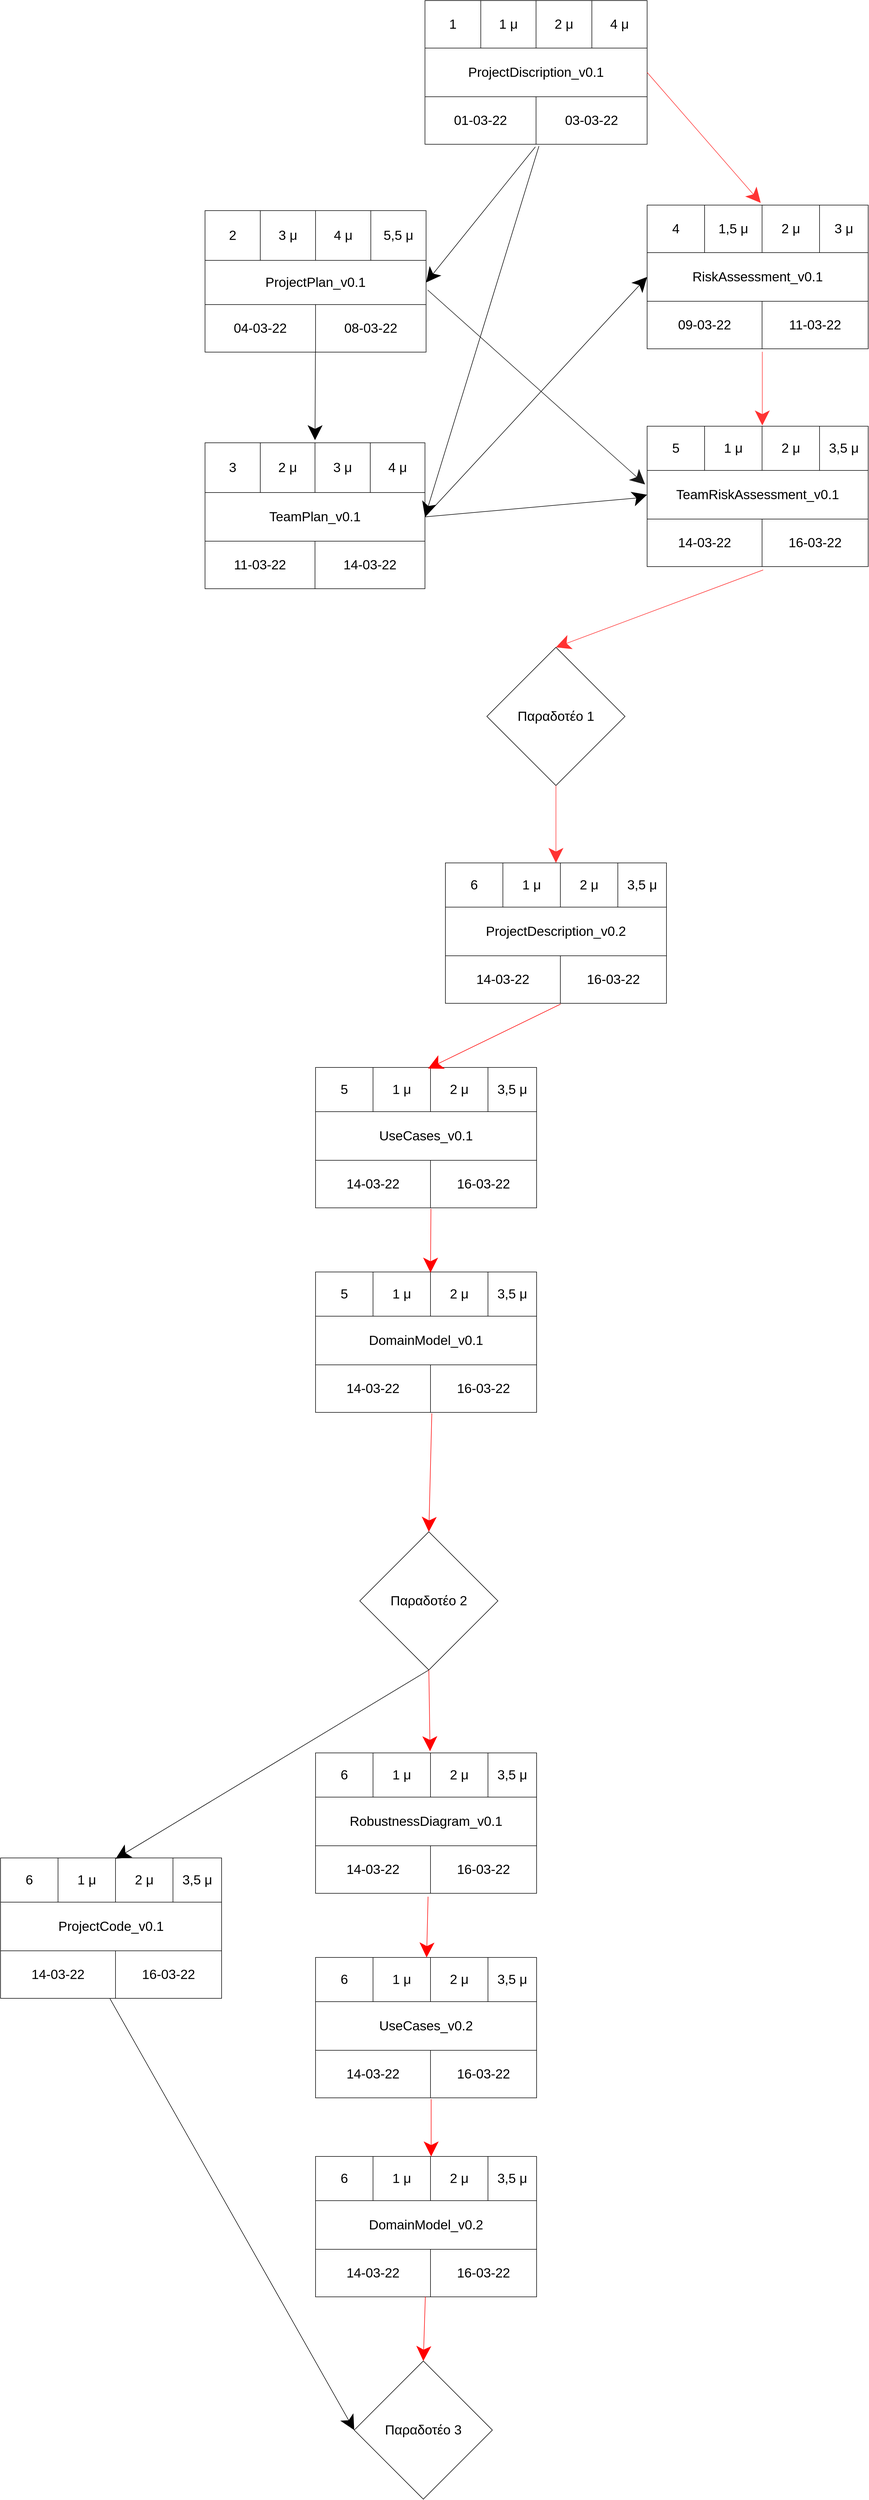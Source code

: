 <mxfile version="17.1.3" type="device"><diagram id="hH7rUi42HuQyK7YXZ-SZ" name="Page-1"><mxGraphModel dx="3793" dy="2840" grid="1" gridSize="10" guides="1" tooltips="1" connect="1" arrows="1" fold="1" page="1" pageScale="1" pageWidth="827" pageHeight="1169" math="0" shadow="0"><root><mxCell id="0"/><mxCell id="1" parent="0"/><mxCell id="EYufnmfasUMfD0w7NCTE-105" value="" style="shape=table;startSize=0;container=1;collapsible=0;childLayout=tableLayout;" parent="1" vertex="1"><mxGeometry x="-2" y="-300" width="402" height="260" as="geometry"/></mxCell><mxCell id="EYufnmfasUMfD0w7NCTE-106" value="" style="shape=tableRow;horizontal=0;startSize=0;swimlaneHead=0;swimlaneBody=0;top=0;left=0;bottom=0;right=0;collapsible=0;dropTarget=0;fillColor=none;points=[[0,0.5],[1,0.5]];portConstraint=eastwest;" parent="EYufnmfasUMfD0w7NCTE-105" vertex="1"><mxGeometry width="402" height="86" as="geometry"/></mxCell><mxCell id="EYufnmfasUMfD0w7NCTE-107" value="&lt;font style=&quot;font-size: 24px&quot;&gt;1&lt;/font&gt;" style="shape=partialRectangle;html=1;whiteSpace=wrap;connectable=0;overflow=hidden;fillColor=none;top=0;left=0;bottom=0;right=0;pointerEvents=1;" parent="EYufnmfasUMfD0w7NCTE-106" vertex="1"><mxGeometry width="101" height="86" as="geometry"><mxRectangle width="101" height="86" as="alternateBounds"/></mxGeometry></mxCell><mxCell id="EYufnmfasUMfD0w7NCTE-108" value="&lt;font style=&quot;font-size: 24px&quot;&gt;1 μ&lt;/font&gt;" style="shape=partialRectangle;html=1;whiteSpace=wrap;connectable=0;overflow=hidden;fillColor=none;top=0;left=0;bottom=0;right=0;pointerEvents=1;" parent="EYufnmfasUMfD0w7NCTE-106" vertex="1"><mxGeometry x="101" width="100" height="86" as="geometry"><mxRectangle width="100" height="86" as="alternateBounds"/></mxGeometry></mxCell><mxCell id="EYufnmfasUMfD0w7NCTE-109" value="&lt;font style=&quot;font-size: 24px&quot;&gt;2 μ&lt;/font&gt;" style="shape=partialRectangle;html=1;whiteSpace=wrap;connectable=0;overflow=hidden;fillColor=none;top=0;left=0;bottom=0;right=0;pointerEvents=1;" parent="EYufnmfasUMfD0w7NCTE-106" vertex="1"><mxGeometry x="201" width="101" height="86" as="geometry"><mxRectangle width="101" height="86" as="alternateBounds"/></mxGeometry></mxCell><mxCell id="EYufnmfasUMfD0w7NCTE-110" value="&lt;font style=&quot;font-size: 24px&quot;&gt;4 μ&lt;/font&gt;" style="shape=partialRectangle;html=1;whiteSpace=wrap;connectable=0;overflow=hidden;fillColor=none;top=0;left=0;bottom=0;right=0;pointerEvents=1;" parent="EYufnmfasUMfD0w7NCTE-106" vertex="1"><mxGeometry x="302" width="100" height="86" as="geometry"><mxRectangle width="100" height="86" as="alternateBounds"/></mxGeometry></mxCell><mxCell id="EYufnmfasUMfD0w7NCTE-111" value="" style="shape=tableRow;horizontal=0;startSize=0;swimlaneHead=0;swimlaneBody=0;top=0;left=0;bottom=0;right=0;collapsible=0;dropTarget=0;fillColor=none;points=[[0,0.5],[1,0.5]];portConstraint=eastwest;" parent="EYufnmfasUMfD0w7NCTE-105" vertex="1"><mxGeometry y="86" width="402" height="88" as="geometry"/></mxCell><mxCell id="EYufnmfasUMfD0w7NCTE-112" value="&lt;font style=&quot;font-size: 24px&quot;&gt;ProjectDiscription_v0.1&lt;/font&gt;" style="shape=partialRectangle;html=1;whiteSpace=wrap;connectable=0;overflow=hidden;fillColor=none;top=0;left=0;bottom=0;right=0;pointerEvents=1;rowspan=1;colspan=4;" parent="EYufnmfasUMfD0w7NCTE-111" vertex="1"><mxGeometry width="402" height="88" as="geometry"><mxRectangle width="101" height="88" as="alternateBounds"/></mxGeometry></mxCell><mxCell id="EYufnmfasUMfD0w7NCTE-113" value="" style="shape=partialRectangle;html=1;whiteSpace=wrap;connectable=0;overflow=hidden;fillColor=none;top=0;left=0;bottom=0;right=0;pointerEvents=1;" parent="EYufnmfasUMfD0w7NCTE-111" vertex="1" visible="0"><mxGeometry x="101" width="100" height="88" as="geometry"><mxRectangle width="100" height="88" as="alternateBounds"/></mxGeometry></mxCell><mxCell id="EYufnmfasUMfD0w7NCTE-114" value="" style="shape=partialRectangle;html=1;whiteSpace=wrap;connectable=0;overflow=hidden;fillColor=none;top=0;left=0;bottom=0;right=0;pointerEvents=1;" parent="EYufnmfasUMfD0w7NCTE-111" vertex="1" visible="0"><mxGeometry x="201" width="101" height="88" as="geometry"><mxRectangle width="101" height="88" as="alternateBounds"/></mxGeometry></mxCell><mxCell id="EYufnmfasUMfD0w7NCTE-115" value="" style="shape=partialRectangle;html=1;whiteSpace=wrap;connectable=0;overflow=hidden;fillColor=none;top=0;left=0;bottom=0;right=0;pointerEvents=1;" parent="EYufnmfasUMfD0w7NCTE-111" vertex="1" visible="0"><mxGeometry x="302" width="100" height="88" as="geometry"><mxRectangle width="100" height="88" as="alternateBounds"/></mxGeometry></mxCell><mxCell id="EYufnmfasUMfD0w7NCTE-116" value="" style="shape=tableRow;horizontal=0;startSize=0;swimlaneHead=0;swimlaneBody=0;top=0;left=0;bottom=0;right=0;collapsible=0;dropTarget=0;fillColor=none;points=[[0,0.5],[1,0.5]];portConstraint=eastwest;" parent="EYufnmfasUMfD0w7NCTE-105" vertex="1"><mxGeometry y="174" width="402" height="86" as="geometry"/></mxCell><mxCell id="EYufnmfasUMfD0w7NCTE-117" value="&lt;font style=&quot;font-size: 24px&quot;&gt;01-03-22&lt;/font&gt;" style="shape=partialRectangle;html=1;whiteSpace=wrap;connectable=0;overflow=hidden;fillColor=none;top=0;left=0;bottom=0;right=0;pointerEvents=1;rowspan=1;colspan=2;" parent="EYufnmfasUMfD0w7NCTE-116" vertex="1"><mxGeometry width="201" height="86" as="geometry"><mxRectangle width="101" height="86" as="alternateBounds"/></mxGeometry></mxCell><mxCell id="EYufnmfasUMfD0w7NCTE-118" value="" style="shape=partialRectangle;html=1;whiteSpace=wrap;connectable=0;overflow=hidden;fillColor=none;top=0;left=0;bottom=0;right=0;pointerEvents=1;" parent="EYufnmfasUMfD0w7NCTE-116" vertex="1" visible="0"><mxGeometry x="101" width="100" height="86" as="geometry"><mxRectangle width="100" height="86" as="alternateBounds"/></mxGeometry></mxCell><mxCell id="EYufnmfasUMfD0w7NCTE-119" value="&lt;font style=&quot;font-size: 24px&quot;&gt;03-03-22&lt;/font&gt;" style="shape=partialRectangle;html=1;whiteSpace=wrap;connectable=0;overflow=hidden;fillColor=none;top=0;left=0;bottom=0;right=0;pointerEvents=1;rowspan=1;colspan=2;" parent="EYufnmfasUMfD0w7NCTE-116" vertex="1"><mxGeometry x="201" width="201" height="86" as="geometry"><mxRectangle width="101" height="86" as="alternateBounds"/></mxGeometry></mxCell><mxCell id="EYufnmfasUMfD0w7NCTE-120" value="" style="shape=partialRectangle;html=1;whiteSpace=wrap;connectable=0;overflow=hidden;fillColor=none;top=0;left=0;bottom=0;right=0;pointerEvents=1;" parent="EYufnmfasUMfD0w7NCTE-116" vertex="1" visible="0"><mxGeometry x="302" width="100" height="86" as="geometry"><mxRectangle width="100" height="86" as="alternateBounds"/></mxGeometry></mxCell><mxCell id="EYufnmfasUMfD0w7NCTE-121" value="" style="shape=table;startSize=0;container=1;collapsible=0;childLayout=tableLayout;" parent="1" vertex="1"><mxGeometry x="-400" y="500" width="398" height="264" as="geometry"/></mxCell><mxCell id="EYufnmfasUMfD0w7NCTE-122" value="" style="shape=tableRow;horizontal=0;startSize=0;swimlaneHead=0;swimlaneBody=0;top=0;left=0;bottom=0;right=0;collapsible=0;dropTarget=0;fillColor=none;points=[[0,0.5],[1,0.5]];portConstraint=eastwest;" parent="EYufnmfasUMfD0w7NCTE-121" vertex="1"><mxGeometry width="398" height="90" as="geometry"/></mxCell><mxCell id="EYufnmfasUMfD0w7NCTE-123" value="&lt;span style=&quot;font-size: 24px&quot;&gt;3&lt;/span&gt;" style="shape=partialRectangle;html=1;whiteSpace=wrap;connectable=0;overflow=hidden;fillColor=none;top=0;left=0;bottom=0;right=0;pointerEvents=1;" parent="EYufnmfasUMfD0w7NCTE-122" vertex="1"><mxGeometry width="100" height="90" as="geometry"><mxRectangle width="100" height="90" as="alternateBounds"/></mxGeometry></mxCell><mxCell id="EYufnmfasUMfD0w7NCTE-124" value="&lt;font style=&quot;font-size: 24px&quot;&gt;2 μ&lt;/font&gt;" style="shape=partialRectangle;html=1;whiteSpace=wrap;connectable=0;overflow=hidden;fillColor=none;top=0;left=0;bottom=0;right=0;pointerEvents=1;" parent="EYufnmfasUMfD0w7NCTE-122" vertex="1"><mxGeometry x="100" width="99" height="90" as="geometry"><mxRectangle width="99" height="90" as="alternateBounds"/></mxGeometry></mxCell><mxCell id="EYufnmfasUMfD0w7NCTE-125" value="&lt;font style=&quot;font-size: 24px&quot;&gt;3 μ&lt;/font&gt;" style="shape=partialRectangle;html=1;whiteSpace=wrap;connectable=0;overflow=hidden;fillColor=none;top=0;left=0;bottom=0;right=0;pointerEvents=1;" parent="EYufnmfasUMfD0w7NCTE-122" vertex="1"><mxGeometry x="199" width="100" height="90" as="geometry"><mxRectangle width="100" height="90" as="alternateBounds"/></mxGeometry></mxCell><mxCell id="EYufnmfasUMfD0w7NCTE-126" value="&lt;font style=&quot;font-size: 24px&quot;&gt;4 μ&lt;/font&gt;" style="shape=partialRectangle;html=1;whiteSpace=wrap;connectable=0;overflow=hidden;fillColor=none;top=0;left=0;bottom=0;right=0;pointerEvents=1;" parent="EYufnmfasUMfD0w7NCTE-122" vertex="1"><mxGeometry x="299" width="99" height="90" as="geometry"><mxRectangle width="99" height="90" as="alternateBounds"/></mxGeometry></mxCell><mxCell id="EYufnmfasUMfD0w7NCTE-127" value="" style="shape=tableRow;horizontal=0;startSize=0;swimlaneHead=0;swimlaneBody=0;top=0;left=0;bottom=0;right=0;collapsible=0;dropTarget=0;fillColor=none;points=[[0,0.5],[1,0.5]];portConstraint=eastwest;" parent="EYufnmfasUMfD0w7NCTE-121" vertex="1"><mxGeometry y="90" width="398" height="88" as="geometry"/></mxCell><mxCell id="EYufnmfasUMfD0w7NCTE-128" value="&lt;font style=&quot;font-size: 24px&quot;&gt;TeamPlan_v0.1&lt;/font&gt;" style="shape=partialRectangle;html=1;whiteSpace=wrap;connectable=0;overflow=hidden;fillColor=none;top=0;left=0;bottom=0;right=0;pointerEvents=1;rowspan=1;colspan=4;" parent="EYufnmfasUMfD0w7NCTE-127" vertex="1"><mxGeometry width="398" height="88" as="geometry"><mxRectangle width="100" height="88" as="alternateBounds"/></mxGeometry></mxCell><mxCell id="EYufnmfasUMfD0w7NCTE-129" value="" style="shape=partialRectangle;html=1;whiteSpace=wrap;connectable=0;overflow=hidden;fillColor=none;top=0;left=0;bottom=0;right=0;pointerEvents=1;" parent="EYufnmfasUMfD0w7NCTE-127" vertex="1" visible="0"><mxGeometry x="100" width="99" height="88" as="geometry"><mxRectangle width="99" height="88" as="alternateBounds"/></mxGeometry></mxCell><mxCell id="EYufnmfasUMfD0w7NCTE-130" value="" style="shape=partialRectangle;html=1;whiteSpace=wrap;connectable=0;overflow=hidden;fillColor=none;top=0;left=0;bottom=0;right=0;pointerEvents=1;" parent="EYufnmfasUMfD0w7NCTE-127" vertex="1" visible="0"><mxGeometry x="199" width="100" height="88" as="geometry"><mxRectangle width="100" height="88" as="alternateBounds"/></mxGeometry></mxCell><mxCell id="EYufnmfasUMfD0w7NCTE-131" value="" style="shape=partialRectangle;html=1;whiteSpace=wrap;connectable=0;overflow=hidden;fillColor=none;top=0;left=0;bottom=0;right=0;pointerEvents=1;" parent="EYufnmfasUMfD0w7NCTE-127" vertex="1" visible="0"><mxGeometry x="299" width="99" height="88" as="geometry"><mxRectangle width="99" height="88" as="alternateBounds"/></mxGeometry></mxCell><mxCell id="EYufnmfasUMfD0w7NCTE-132" value="" style="shape=tableRow;horizontal=0;startSize=0;swimlaneHead=0;swimlaneBody=0;top=0;left=0;bottom=0;right=0;collapsible=0;dropTarget=0;fillColor=none;points=[[0,0.5],[1,0.5]];portConstraint=eastwest;" parent="EYufnmfasUMfD0w7NCTE-121" vertex="1"><mxGeometry y="178" width="398" height="86" as="geometry"/></mxCell><mxCell id="EYufnmfasUMfD0w7NCTE-133" value="&lt;font style=&quot;font-size: 24px&quot;&gt;11-03-22&lt;/font&gt;" style="shape=partialRectangle;html=1;whiteSpace=wrap;connectable=0;overflow=hidden;fillColor=none;top=0;left=0;bottom=0;right=0;pointerEvents=1;rowspan=1;colspan=2;" parent="EYufnmfasUMfD0w7NCTE-132" vertex="1"><mxGeometry width="199" height="86" as="geometry"><mxRectangle width="100" height="86" as="alternateBounds"/></mxGeometry></mxCell><mxCell id="EYufnmfasUMfD0w7NCTE-134" value="" style="shape=partialRectangle;html=1;whiteSpace=wrap;connectable=0;overflow=hidden;fillColor=none;top=0;left=0;bottom=0;right=0;pointerEvents=1;" parent="EYufnmfasUMfD0w7NCTE-132" vertex="1" visible="0"><mxGeometry x="100" width="99" height="86" as="geometry"><mxRectangle width="99" height="86" as="alternateBounds"/></mxGeometry></mxCell><mxCell id="EYufnmfasUMfD0w7NCTE-135" value="&lt;font style=&quot;font-size: 24px&quot;&gt;14-03-22&lt;/font&gt;" style="shape=partialRectangle;html=1;whiteSpace=wrap;connectable=0;overflow=hidden;fillColor=none;top=0;left=0;bottom=0;right=0;pointerEvents=1;rowspan=1;colspan=2;" parent="EYufnmfasUMfD0w7NCTE-132" vertex="1"><mxGeometry x="199" width="199" height="86" as="geometry"><mxRectangle width="100" height="86" as="alternateBounds"/></mxGeometry></mxCell><mxCell id="EYufnmfasUMfD0w7NCTE-136" value="" style="shape=partialRectangle;html=1;whiteSpace=wrap;connectable=0;overflow=hidden;fillColor=none;top=0;left=0;bottom=0;right=0;pointerEvents=1;" parent="EYufnmfasUMfD0w7NCTE-132" vertex="1" visible="0"><mxGeometry x="299" width="99" height="86" as="geometry"><mxRectangle width="99" height="86" as="alternateBounds"/></mxGeometry></mxCell><mxCell id="EYufnmfasUMfD0w7NCTE-137" value="" style="shape=table;startSize=0;container=1;collapsible=0;childLayout=tableLayout;" parent="1" vertex="1"><mxGeometry x="400" y="70" width="400" height="260" as="geometry"/></mxCell><mxCell id="EYufnmfasUMfD0w7NCTE-138" value="" style="shape=tableRow;horizontal=0;startSize=0;swimlaneHead=0;swimlaneBody=0;top=0;left=0;bottom=0;right=0;collapsible=0;dropTarget=0;fillColor=none;points=[[0,0.5],[1,0.5]];portConstraint=eastwest;" parent="EYufnmfasUMfD0w7NCTE-137" vertex="1"><mxGeometry width="400" height="86" as="geometry"/></mxCell><mxCell id="EYufnmfasUMfD0w7NCTE-139" value="&lt;font style=&quot;font-size: 24px&quot;&gt;4&lt;/font&gt;" style="shape=partialRectangle;html=1;whiteSpace=wrap;connectable=0;overflow=hidden;fillColor=none;top=0;left=0;bottom=0;right=0;pointerEvents=1;" parent="EYufnmfasUMfD0w7NCTE-138" vertex="1"><mxGeometry width="104" height="86" as="geometry"><mxRectangle width="104" height="86" as="alternateBounds"/></mxGeometry></mxCell><mxCell id="EYufnmfasUMfD0w7NCTE-140" value="&lt;font style=&quot;font-size: 24px&quot;&gt;1,5 μ&lt;/font&gt;" style="shape=partialRectangle;html=1;whiteSpace=wrap;connectable=0;overflow=hidden;fillColor=none;top=0;left=0;bottom=0;right=0;pointerEvents=1;" parent="EYufnmfasUMfD0w7NCTE-138" vertex="1"><mxGeometry x="104" width="104" height="86" as="geometry"><mxRectangle width="104" height="86" as="alternateBounds"/></mxGeometry></mxCell><mxCell id="EYufnmfasUMfD0w7NCTE-141" value="&lt;font style=&quot;font-size: 24px&quot;&gt;2 μ&lt;/font&gt;" style="shape=partialRectangle;html=1;whiteSpace=wrap;connectable=0;overflow=hidden;fillColor=none;top=0;left=0;bottom=0;right=0;pointerEvents=1;" parent="EYufnmfasUMfD0w7NCTE-138" vertex="1"><mxGeometry x="208" width="104" height="86" as="geometry"><mxRectangle width="104" height="86" as="alternateBounds"/></mxGeometry></mxCell><mxCell id="EYufnmfasUMfD0w7NCTE-142" value="3 μ" style="shape=partialRectangle;html=1;whiteSpace=wrap;connectable=0;overflow=hidden;fillColor=none;top=0;left=0;bottom=0;right=0;pointerEvents=1;fontSize=24;" parent="EYufnmfasUMfD0w7NCTE-138" vertex="1"><mxGeometry x="312" width="88" height="86" as="geometry"><mxRectangle width="88" height="86" as="alternateBounds"/></mxGeometry></mxCell><mxCell id="EYufnmfasUMfD0w7NCTE-143" value="" style="shape=tableRow;horizontal=0;startSize=0;swimlaneHead=0;swimlaneBody=0;top=0;left=0;bottom=0;right=0;collapsible=0;dropTarget=0;fillColor=none;points=[[0,0.5],[1,0.5]];portConstraint=eastwest;" parent="EYufnmfasUMfD0w7NCTE-137" vertex="1"><mxGeometry y="86" width="400" height="88" as="geometry"/></mxCell><mxCell id="EYufnmfasUMfD0w7NCTE-144" value="&lt;font style=&quot;font-size: 24px&quot;&gt;RiskAssessment_v0.1&lt;/font&gt;" style="shape=partialRectangle;html=1;whiteSpace=wrap;connectable=0;overflow=hidden;fillColor=none;top=0;left=0;bottom=0;right=0;pointerEvents=1;rowspan=1;colspan=4;" parent="EYufnmfasUMfD0w7NCTE-143" vertex="1"><mxGeometry width="400" height="88" as="geometry"><mxRectangle width="104" height="88" as="alternateBounds"/></mxGeometry></mxCell><mxCell id="EYufnmfasUMfD0w7NCTE-145" value="" style="shape=partialRectangle;html=1;whiteSpace=wrap;connectable=0;overflow=hidden;fillColor=none;top=0;left=0;bottom=0;right=0;pointerEvents=1;" parent="EYufnmfasUMfD0w7NCTE-143" vertex="1" visible="0"><mxGeometry x="104" width="104" height="88" as="geometry"><mxRectangle width="104" height="88" as="alternateBounds"/></mxGeometry></mxCell><mxCell id="EYufnmfasUMfD0w7NCTE-146" value="" style="shape=partialRectangle;html=1;whiteSpace=wrap;connectable=0;overflow=hidden;fillColor=none;top=0;left=0;bottom=0;right=0;pointerEvents=1;" parent="EYufnmfasUMfD0w7NCTE-143" vertex="1" visible="0"><mxGeometry x="208" width="104" height="88" as="geometry"><mxRectangle width="104" height="88" as="alternateBounds"/></mxGeometry></mxCell><mxCell id="EYufnmfasUMfD0w7NCTE-147" value="" style="shape=partialRectangle;html=1;whiteSpace=wrap;connectable=0;overflow=hidden;fillColor=none;top=0;left=0;bottom=0;right=0;pointerEvents=1;" parent="EYufnmfasUMfD0w7NCTE-143" vertex="1" visible="0"><mxGeometry x="312" width="88" height="88" as="geometry"><mxRectangle width="88" height="88" as="alternateBounds"/></mxGeometry></mxCell><mxCell id="EYufnmfasUMfD0w7NCTE-148" value="" style="shape=tableRow;horizontal=0;startSize=0;swimlaneHead=0;swimlaneBody=0;top=0;left=0;bottom=0;right=0;collapsible=0;dropTarget=0;fillColor=none;points=[[0,0.5],[1,0.5]];portConstraint=eastwest;" parent="EYufnmfasUMfD0w7NCTE-137" vertex="1"><mxGeometry y="174" width="400" height="86" as="geometry"/></mxCell><mxCell id="EYufnmfasUMfD0w7NCTE-149" value="09-03-22" style="shape=partialRectangle;html=1;whiteSpace=wrap;connectable=0;overflow=hidden;fillColor=none;top=0;left=0;bottom=0;right=0;pointerEvents=1;rowspan=1;colspan=2;fontSize=24;" parent="EYufnmfasUMfD0w7NCTE-148" vertex="1"><mxGeometry width="208" height="86" as="geometry"><mxRectangle width="104" height="86" as="alternateBounds"/></mxGeometry></mxCell><mxCell id="EYufnmfasUMfD0w7NCTE-150" value="" style="shape=partialRectangle;html=1;whiteSpace=wrap;connectable=0;overflow=hidden;fillColor=none;top=0;left=0;bottom=0;right=0;pointerEvents=1;" parent="EYufnmfasUMfD0w7NCTE-148" vertex="1" visible="0"><mxGeometry x="104" width="104" height="86" as="geometry"><mxRectangle width="104" height="86" as="alternateBounds"/></mxGeometry></mxCell><mxCell id="EYufnmfasUMfD0w7NCTE-151" value="&lt;font style=&quot;font-size: 24px&quot;&gt;11-03-22&lt;/font&gt;" style="shape=partialRectangle;html=1;whiteSpace=wrap;connectable=0;overflow=hidden;fillColor=none;top=0;left=0;bottom=0;right=0;pointerEvents=1;rowspan=1;colspan=2;" parent="EYufnmfasUMfD0w7NCTE-148" vertex="1"><mxGeometry x="208" width="192" height="86" as="geometry"><mxRectangle width="104" height="86" as="alternateBounds"/></mxGeometry></mxCell><mxCell id="EYufnmfasUMfD0w7NCTE-152" value="" style="shape=partialRectangle;html=1;whiteSpace=wrap;connectable=0;overflow=hidden;fillColor=none;top=0;left=0;bottom=0;right=0;pointerEvents=1;" parent="EYufnmfasUMfD0w7NCTE-148" vertex="1" visible="0"><mxGeometry x="312" width="88" height="86" as="geometry"><mxRectangle width="88" height="86" as="alternateBounds"/></mxGeometry></mxCell><mxCell id="EYufnmfasUMfD0w7NCTE-153" value="" style="shape=table;startSize=0;container=1;collapsible=0;childLayout=tableLayout;" parent="1" vertex="1"><mxGeometry x="400" y="470" width="400.0" height="254" as="geometry"/></mxCell><mxCell id="EYufnmfasUMfD0w7NCTE-154" value="" style="shape=tableRow;horizontal=0;startSize=0;swimlaneHead=0;swimlaneBody=0;top=0;left=0;bottom=0;right=0;collapsible=0;dropTarget=0;fillColor=none;points=[[0,0.5],[1,0.5]];portConstraint=eastwest;" parent="EYufnmfasUMfD0w7NCTE-153" vertex="1"><mxGeometry width="400.0" height="80" as="geometry"/></mxCell><mxCell id="EYufnmfasUMfD0w7NCTE-155" value="&lt;font style=&quot;font-size: 24px&quot;&gt;5&lt;/font&gt;" style="shape=partialRectangle;html=1;whiteSpace=wrap;connectable=0;overflow=hidden;fillColor=none;top=0;left=0;bottom=0;right=0;pointerEvents=1;" parent="EYufnmfasUMfD0w7NCTE-154" vertex="1"><mxGeometry width="104" height="80" as="geometry"><mxRectangle width="104" height="80" as="alternateBounds"/></mxGeometry></mxCell><mxCell id="EYufnmfasUMfD0w7NCTE-156" value="&lt;font style=&quot;font-size: 24px&quot;&gt;1 μ&lt;/font&gt;" style="shape=partialRectangle;html=1;whiteSpace=wrap;connectable=0;overflow=hidden;fillColor=none;top=0;left=0;bottom=0;right=0;pointerEvents=1;" parent="EYufnmfasUMfD0w7NCTE-154" vertex="1"><mxGeometry x="104" width="104" height="80" as="geometry"><mxRectangle width="104" height="80" as="alternateBounds"/></mxGeometry></mxCell><mxCell id="EYufnmfasUMfD0w7NCTE-157" value="&lt;font style=&quot;font-size: 24px&quot;&gt;2 μ&lt;/font&gt;" style="shape=partialRectangle;html=1;whiteSpace=wrap;connectable=0;overflow=hidden;fillColor=none;top=0;left=0;bottom=0;right=0;pointerEvents=1;" parent="EYufnmfasUMfD0w7NCTE-154" vertex="1"><mxGeometry x="208" width="104" height="80" as="geometry"><mxRectangle width="104" height="80" as="alternateBounds"/></mxGeometry></mxCell><mxCell id="EYufnmfasUMfD0w7NCTE-158" value="&lt;font style=&quot;font-size: 24px&quot;&gt;3,5 μ&lt;/font&gt;" style="shape=partialRectangle;html=1;whiteSpace=wrap;connectable=0;overflow=hidden;fillColor=none;top=0;left=0;bottom=0;right=0;pointerEvents=1;" parent="EYufnmfasUMfD0w7NCTE-154" vertex="1"><mxGeometry x="312" width="88" height="80" as="geometry"><mxRectangle width="88" height="80" as="alternateBounds"/></mxGeometry></mxCell><mxCell id="EYufnmfasUMfD0w7NCTE-159" value="" style="shape=tableRow;horizontal=0;startSize=0;swimlaneHead=0;swimlaneBody=0;top=0;left=0;bottom=0;right=0;collapsible=0;dropTarget=0;fillColor=none;points=[[0,0.5],[1,0.5]];portConstraint=eastwest;" parent="EYufnmfasUMfD0w7NCTE-153" vertex="1"><mxGeometry y="80" width="400.0" height="88" as="geometry"/></mxCell><mxCell id="EYufnmfasUMfD0w7NCTE-160" value="&lt;font style=&quot;font-size: 24px&quot;&gt;TeamRiskAssessment_v0.1&lt;/font&gt;" style="shape=partialRectangle;html=1;whiteSpace=wrap;connectable=0;overflow=hidden;fillColor=none;top=0;left=0;bottom=0;right=0;pointerEvents=1;rowspan=1;colspan=4;" parent="EYufnmfasUMfD0w7NCTE-159" vertex="1"><mxGeometry width="400" height="88" as="geometry"><mxRectangle width="104" height="88" as="alternateBounds"/></mxGeometry></mxCell><mxCell id="EYufnmfasUMfD0w7NCTE-161" value="" style="shape=partialRectangle;html=1;whiteSpace=wrap;connectable=0;overflow=hidden;fillColor=none;top=0;left=0;bottom=0;right=0;pointerEvents=1;" parent="EYufnmfasUMfD0w7NCTE-159" vertex="1" visible="0"><mxGeometry x="104" width="104" height="88" as="geometry"><mxRectangle width="104" height="88" as="alternateBounds"/></mxGeometry></mxCell><mxCell id="EYufnmfasUMfD0w7NCTE-162" value="" style="shape=partialRectangle;html=1;whiteSpace=wrap;connectable=0;overflow=hidden;fillColor=none;top=0;left=0;bottom=0;right=0;pointerEvents=1;" parent="EYufnmfasUMfD0w7NCTE-159" vertex="1" visible="0"><mxGeometry x="208" width="104" height="88" as="geometry"><mxRectangle width="104" height="88" as="alternateBounds"/></mxGeometry></mxCell><mxCell id="EYufnmfasUMfD0w7NCTE-163" value="" style="shape=partialRectangle;html=1;whiteSpace=wrap;connectable=0;overflow=hidden;fillColor=none;top=0;left=0;bottom=0;right=0;pointerEvents=1;" parent="EYufnmfasUMfD0w7NCTE-159" vertex="1" visible="0"><mxGeometry x="312" width="88" height="88" as="geometry"><mxRectangle width="88" height="88" as="alternateBounds"/></mxGeometry></mxCell><mxCell id="EYufnmfasUMfD0w7NCTE-164" value="" style="shape=tableRow;horizontal=0;startSize=0;swimlaneHead=0;swimlaneBody=0;top=0;left=0;bottom=0;right=0;collapsible=0;dropTarget=0;fillColor=none;points=[[0,0.5],[1,0.5]];portConstraint=eastwest;" parent="EYufnmfasUMfD0w7NCTE-153" vertex="1"><mxGeometry y="168" width="400.0" height="86" as="geometry"/></mxCell><mxCell id="EYufnmfasUMfD0w7NCTE-165" value="&lt;font style=&quot;font-size: 24px&quot;&gt;14-03-22&lt;/font&gt;" style="shape=partialRectangle;html=1;whiteSpace=wrap;connectable=0;overflow=hidden;fillColor=none;top=0;left=0;bottom=0;right=0;pointerEvents=1;rowspan=1;colspan=2;" parent="EYufnmfasUMfD0w7NCTE-164" vertex="1"><mxGeometry width="208" height="86" as="geometry"><mxRectangle width="104" height="86" as="alternateBounds"/></mxGeometry></mxCell><mxCell id="EYufnmfasUMfD0w7NCTE-166" value="" style="shape=partialRectangle;html=1;whiteSpace=wrap;connectable=0;overflow=hidden;fillColor=none;top=0;left=0;bottom=0;right=0;pointerEvents=1;" parent="EYufnmfasUMfD0w7NCTE-164" vertex="1" visible="0"><mxGeometry x="104" width="104" height="86" as="geometry"><mxRectangle width="104" height="86" as="alternateBounds"/></mxGeometry></mxCell><mxCell id="EYufnmfasUMfD0w7NCTE-167" value="&lt;font style=&quot;font-size: 24px&quot;&gt;16-03-22&lt;/font&gt;" style="shape=partialRectangle;html=1;whiteSpace=wrap;connectable=0;overflow=hidden;fillColor=none;top=0;left=0;bottom=0;right=0;pointerEvents=1;rowspan=1;colspan=2;" parent="EYufnmfasUMfD0w7NCTE-164" vertex="1"><mxGeometry x="208" width="192" height="86" as="geometry"><mxRectangle width="104" height="86" as="alternateBounds"/></mxGeometry></mxCell><mxCell id="EYufnmfasUMfD0w7NCTE-168" value="" style="shape=partialRectangle;html=1;whiteSpace=wrap;connectable=0;overflow=hidden;fillColor=none;top=0;left=0;bottom=0;right=0;pointerEvents=1;" parent="EYufnmfasUMfD0w7NCTE-164" vertex="1" visible="0"><mxGeometry x="312" width="88" height="86" as="geometry"><mxRectangle width="88" height="86" as="alternateBounds"/></mxGeometry></mxCell><mxCell id="EYufnmfasUMfD0w7NCTE-169" value="" style="shape=table;startSize=0;container=1;collapsible=0;childLayout=tableLayout;" parent="1" vertex="1"><mxGeometry x="-400" y="80" width="400" height="256" as="geometry"/></mxCell><mxCell id="EYufnmfasUMfD0w7NCTE-170" value="" style="shape=tableRow;horizontal=0;startSize=0;swimlaneHead=0;swimlaneBody=0;top=0;left=0;bottom=0;right=0;collapsible=0;dropTarget=0;fillColor=none;points=[[0,0.5],[1,0.5]];portConstraint=eastwest;" parent="EYufnmfasUMfD0w7NCTE-169" vertex="1"><mxGeometry width="400" height="90" as="geometry"/></mxCell><mxCell id="EYufnmfasUMfD0w7NCTE-171" value="&lt;font style=&quot;font-size: 24px&quot;&gt;2&lt;/font&gt;" style="shape=partialRectangle;html=1;whiteSpace=wrap;connectable=0;overflow=hidden;fillColor=none;top=0;left=0;bottom=0;right=0;pointerEvents=1;" parent="EYufnmfasUMfD0w7NCTE-170" vertex="1"><mxGeometry width="100" height="90" as="geometry"><mxRectangle width="100" height="90" as="alternateBounds"/></mxGeometry></mxCell><mxCell id="EYufnmfasUMfD0w7NCTE-172" value="&lt;font style=&quot;font-size: 24px&quot;&gt;3 μ&lt;/font&gt;" style="shape=partialRectangle;html=1;whiteSpace=wrap;connectable=0;overflow=hidden;fillColor=none;top=0;left=0;bottom=0;right=0;pointerEvents=1;" parent="EYufnmfasUMfD0w7NCTE-170" vertex="1"><mxGeometry x="100" width="100" height="90" as="geometry"><mxRectangle width="100" height="90" as="alternateBounds"/></mxGeometry></mxCell><mxCell id="EYufnmfasUMfD0w7NCTE-173" value="&lt;font style=&quot;font-size: 24px&quot;&gt;4 μ&lt;/font&gt;" style="shape=partialRectangle;html=1;whiteSpace=wrap;connectable=0;overflow=hidden;fillColor=none;top=0;left=0;bottom=0;right=0;pointerEvents=1;" parent="EYufnmfasUMfD0w7NCTE-170" vertex="1"><mxGeometry x="200" width="100" height="90" as="geometry"><mxRectangle width="100" height="90" as="alternateBounds"/></mxGeometry></mxCell><mxCell id="EYufnmfasUMfD0w7NCTE-174" value="&lt;font style=&quot;font-size: 24px&quot;&gt;5,5 μ&lt;/font&gt;" style="shape=partialRectangle;html=1;whiteSpace=wrap;connectable=0;overflow=hidden;fillColor=none;top=0;left=0;bottom=0;right=0;pointerEvents=1;" parent="EYufnmfasUMfD0w7NCTE-170" vertex="1"><mxGeometry x="300" width="100" height="90" as="geometry"><mxRectangle width="100" height="90" as="alternateBounds"/></mxGeometry></mxCell><mxCell id="EYufnmfasUMfD0w7NCTE-175" value="" style="shape=tableRow;horizontal=0;startSize=0;swimlaneHead=0;swimlaneBody=0;top=0;left=0;bottom=0;right=0;collapsible=0;dropTarget=0;fillColor=none;points=[[0,0.5],[1,0.5]];portConstraint=eastwest;" parent="EYufnmfasUMfD0w7NCTE-169" vertex="1"><mxGeometry y="90" width="400" height="80" as="geometry"/></mxCell><mxCell id="EYufnmfasUMfD0w7NCTE-176" value="&lt;font style=&quot;font-size: 24px&quot;&gt;ProjectPlan_v0.1&lt;/font&gt;" style="shape=partialRectangle;html=1;whiteSpace=wrap;connectable=0;overflow=hidden;fillColor=none;top=0;left=0;bottom=0;right=0;pointerEvents=1;rowspan=1;colspan=4;" parent="EYufnmfasUMfD0w7NCTE-175" vertex="1"><mxGeometry width="400" height="80" as="geometry"><mxRectangle width="100" height="80" as="alternateBounds"/></mxGeometry></mxCell><mxCell id="EYufnmfasUMfD0w7NCTE-177" value="" style="shape=partialRectangle;html=1;whiteSpace=wrap;connectable=0;overflow=hidden;fillColor=none;top=0;left=0;bottom=0;right=0;pointerEvents=1;" parent="EYufnmfasUMfD0w7NCTE-175" vertex="1" visible="0"><mxGeometry x="100" width="100" height="80" as="geometry"><mxRectangle width="100" height="80" as="alternateBounds"/></mxGeometry></mxCell><mxCell id="EYufnmfasUMfD0w7NCTE-178" value="" style="shape=partialRectangle;html=1;whiteSpace=wrap;connectable=0;overflow=hidden;fillColor=none;top=0;left=0;bottom=0;right=0;pointerEvents=1;" parent="EYufnmfasUMfD0w7NCTE-175" vertex="1" visible="0"><mxGeometry x="200" width="100" height="80" as="geometry"><mxRectangle width="100" height="80" as="alternateBounds"/></mxGeometry></mxCell><mxCell id="EYufnmfasUMfD0w7NCTE-179" value="" style="shape=partialRectangle;html=1;whiteSpace=wrap;connectable=0;overflow=hidden;fillColor=none;top=0;left=0;bottom=0;right=0;pointerEvents=1;" parent="EYufnmfasUMfD0w7NCTE-175" vertex="1" visible="0"><mxGeometry x="300" width="100" height="80" as="geometry"><mxRectangle width="100" height="80" as="alternateBounds"/></mxGeometry></mxCell><mxCell id="EYufnmfasUMfD0w7NCTE-180" value="" style="shape=tableRow;horizontal=0;startSize=0;swimlaneHead=0;swimlaneBody=0;top=0;left=0;bottom=0;right=0;collapsible=0;dropTarget=0;fillColor=none;points=[[0,0.5],[1,0.5]];portConstraint=eastwest;" parent="EYufnmfasUMfD0w7NCTE-169" vertex="1"><mxGeometry y="170" width="400" height="86" as="geometry"/></mxCell><mxCell id="EYufnmfasUMfD0w7NCTE-181" value="&lt;font style=&quot;font-size: 24px&quot;&gt;04-03-22&lt;/font&gt;" style="shape=partialRectangle;html=1;whiteSpace=wrap;connectable=0;overflow=hidden;fillColor=none;top=0;left=0;bottom=0;right=0;pointerEvents=1;rowspan=1;colspan=2;" parent="EYufnmfasUMfD0w7NCTE-180" vertex="1"><mxGeometry width="200" height="86" as="geometry"><mxRectangle width="100" height="86" as="alternateBounds"/></mxGeometry></mxCell><mxCell id="EYufnmfasUMfD0w7NCTE-182" value="" style="shape=partialRectangle;html=1;whiteSpace=wrap;connectable=0;overflow=hidden;fillColor=none;top=0;left=0;bottom=0;right=0;pointerEvents=1;" parent="EYufnmfasUMfD0w7NCTE-180" vertex="1" visible="0"><mxGeometry x="100" width="100" height="86" as="geometry"><mxRectangle width="100" height="86" as="alternateBounds"/></mxGeometry></mxCell><mxCell id="EYufnmfasUMfD0w7NCTE-183" value="&lt;font style=&quot;font-size: 24px&quot;&gt;08-03-22&lt;/font&gt;" style="shape=partialRectangle;html=1;whiteSpace=wrap;connectable=0;overflow=hidden;fillColor=none;top=0;left=0;bottom=0;right=0;pointerEvents=1;rowspan=1;colspan=2;" parent="EYufnmfasUMfD0w7NCTE-180" vertex="1"><mxGeometry x="200" width="200" height="86" as="geometry"><mxRectangle width="100" height="86" as="alternateBounds"/></mxGeometry></mxCell><mxCell id="EYufnmfasUMfD0w7NCTE-184" value="" style="shape=partialRectangle;html=1;whiteSpace=wrap;connectable=0;overflow=hidden;fillColor=none;top=0;left=0;bottom=0;right=0;pointerEvents=1;" parent="EYufnmfasUMfD0w7NCTE-180" vertex="1" visible="0"><mxGeometry x="300" width="100" height="86" as="geometry"><mxRectangle width="100" height="86" as="alternateBounds"/></mxGeometry></mxCell><mxCell id="EYufnmfasUMfD0w7NCTE-185" value="Παραδοτέο 1" style="rhombus;whiteSpace=wrap;html=1;fontSize=24;fontColor=#000000;labelBackgroundColor=none;labelBorderColor=none;" parent="1" vertex="1"><mxGeometry x="110" y="870" width="250" height="250" as="geometry"/></mxCell><mxCell id="EYufnmfasUMfD0w7NCTE-188" value="" style="endArrow=classic;html=1;rounded=0;fontSize=24;fontColor=#000000;startSize=24;endSize=24;exitX=0.497;exitY=1.054;exitDx=0;exitDy=0;exitPerimeter=0;" parent="1" source="EYufnmfasUMfD0w7NCTE-116" edge="1"><mxGeometry width="50" height="50" relative="1" as="geometry"><mxPoint x="410" y="430" as="sourcePoint"/><mxPoint y="210" as="targetPoint"/></mxGeometry></mxCell><mxCell id="EYufnmfasUMfD0w7NCTE-189" value="" style="endArrow=classic;html=1;rounded=0;fontSize=24;fontColor=#000000;startSize=24;endSize=24;exitX=0.513;exitY=1.039;exitDx=0;exitDy=0;exitPerimeter=0;entryX=1;entryY=0.5;entryDx=0;entryDy=0;" parent="1" source="EYufnmfasUMfD0w7NCTE-116" target="EYufnmfasUMfD0w7NCTE-127" edge="1"><mxGeometry width="50" height="50" relative="1" as="geometry"><mxPoint x="410" y="430" as="sourcePoint"/><mxPoint x="460" y="380" as="targetPoint"/></mxGeometry></mxCell><mxCell id="EYufnmfasUMfD0w7NCTE-190" value="" style="endArrow=classic;html=1;rounded=0;fontSize=24;fontColor=#000000;startSize=24;endSize=24;entryX=0.5;entryY=-0.052;entryDx=0;entryDy=0;entryPerimeter=0;" parent="1" source="EYufnmfasUMfD0w7NCTE-180" target="EYufnmfasUMfD0w7NCTE-122" edge="1"><mxGeometry width="50" height="50" relative="1" as="geometry"><mxPoint x="410" y="430" as="sourcePoint"/><mxPoint x="460" y="380" as="targetPoint"/></mxGeometry></mxCell><mxCell id="EYufnmfasUMfD0w7NCTE-191" value="" style="endArrow=classic;html=1;rounded=0;fontSize=24;fontColor=#000000;startSize=24;endSize=24;exitX=1;exitY=0.5;exitDx=0;exitDy=0;entryX=0;entryY=0.5;entryDx=0;entryDy=0;" parent="1" source="EYufnmfasUMfD0w7NCTE-127" target="EYufnmfasUMfD0w7NCTE-143" edge="1"><mxGeometry width="50" height="50" relative="1" as="geometry"><mxPoint x="410" y="430" as="sourcePoint"/><mxPoint x="460" y="380" as="targetPoint"/></mxGeometry></mxCell><mxCell id="EYufnmfasUMfD0w7NCTE-192" value="" style="endArrow=classic;html=1;rounded=0;fontSize=24;fontColor=#000000;startSize=24;endSize=24;exitX=1;exitY=0.5;exitDx=0;exitDy=0;entryX=0;entryY=0.5;entryDx=0;entryDy=0;" parent="1" source="EYufnmfasUMfD0w7NCTE-127" target="EYufnmfasUMfD0w7NCTE-159" edge="1"><mxGeometry width="50" height="50" relative="1" as="geometry"><mxPoint x="410" y="430" as="sourcePoint"/><mxPoint x="460" y="380" as="targetPoint"/><Array as="points"><mxPoint x="380" y="600"/></Array></mxGeometry></mxCell><mxCell id="EYufnmfasUMfD0w7NCTE-193" value="" style="endArrow=classic;html=1;rounded=0;fontSize=24;fontColor=#000000;startSize=24;endSize=24;exitX=1;exitY=0.5;exitDx=0;exitDy=0;entryX=0.514;entryY=-0.047;entryDx=0;entryDy=0;entryPerimeter=0;strokeColor=#FF3333;" parent="1" source="EYufnmfasUMfD0w7NCTE-111" target="EYufnmfasUMfD0w7NCTE-138" edge="1"><mxGeometry width="50" height="50" relative="1" as="geometry"><mxPoint x="410" y="90" as="sourcePoint"/><mxPoint x="460" y="40" as="targetPoint"/></mxGeometry></mxCell><mxCell id="EYufnmfasUMfD0w7NCTE-194" value="" style="endArrow=classic;html=1;rounded=0;fontSize=24;fontColor=#000000;startSize=24;endSize=24;strokeColor=#FF3333;exitX=0.521;exitY=1.062;exitDx=0;exitDy=0;exitPerimeter=0;entryX=0.521;entryY=-0.017;entryDx=0;entryDy=0;entryPerimeter=0;" parent="1" source="EYufnmfasUMfD0w7NCTE-148" target="EYufnmfasUMfD0w7NCTE-154" edge="1"><mxGeometry width="50" height="50" relative="1" as="geometry"><mxPoint x="410" y="430" as="sourcePoint"/><mxPoint x="460" y="380" as="targetPoint"/></mxGeometry></mxCell><mxCell id="EYufnmfasUMfD0w7NCTE-195" value="" style="endArrow=classic;html=1;rounded=0;fontSize=24;fontColor=#000000;startSize=24;endSize=24;strokeColor=#FF3333;exitX=0.525;exitY=1.07;exitDx=0;exitDy=0;exitPerimeter=0;entryX=0.5;entryY=0;entryDx=0;entryDy=0;" parent="1" source="EYufnmfasUMfD0w7NCTE-164" target="EYufnmfasUMfD0w7NCTE-185" edge="1"><mxGeometry width="50" height="50" relative="1" as="geometry"><mxPoint x="410" y="930" as="sourcePoint"/><mxPoint x="460" y="880" as="targetPoint"/></mxGeometry></mxCell><mxCell id="EYufnmfasUMfD0w7NCTE-196" value="" style="endArrow=classic;html=1;rounded=0;fontSize=24;fontColor=#000000;startSize=24;endSize=24;strokeColor=#1A1A1A;exitX=1.007;exitY=0.668;exitDx=0;exitDy=0;exitPerimeter=0;entryX=-0.009;entryY=0.289;entryDx=0;entryDy=0;entryPerimeter=0;" parent="1" source="EYufnmfasUMfD0w7NCTE-175" target="EYufnmfasUMfD0w7NCTE-159" edge="1"><mxGeometry width="50" height="50" relative="1" as="geometry"><mxPoint x="200" y="850" as="sourcePoint"/><mxPoint x="250" y="800" as="targetPoint"/></mxGeometry></mxCell><mxCell id="EYufnmfasUMfD0w7NCTE-198" value="" style="endArrow=classic;html=1;rounded=0;fontSize=24;fontColor=#000000;startSize=24;endSize=24;strokeColor=#FF3333;exitX=0.5;exitY=1;exitDx=0;exitDy=0;entryX=0.5;entryY=0;entryDx=0;entryDy=0;" parent="1" source="EYufnmfasUMfD0w7NCTE-185" edge="1"><mxGeometry width="50" height="50" relative="1" as="geometry"><mxPoint y="1120" as="sourcePoint"/><mxPoint x="235" y="1260" as="targetPoint"/></mxGeometry></mxCell><mxCell id="apEaajWlAhdyNACxLGu2-1" value="" style="shape=table;startSize=0;container=1;collapsible=0;childLayout=tableLayout;" vertex="1" parent="1"><mxGeometry x="-200" y="2000" width="400.0" height="254" as="geometry"/></mxCell><mxCell id="apEaajWlAhdyNACxLGu2-2" value="" style="shape=tableRow;horizontal=0;startSize=0;swimlaneHead=0;swimlaneBody=0;top=0;left=0;bottom=0;right=0;collapsible=0;dropTarget=0;fillColor=none;points=[[0,0.5],[1,0.5]];portConstraint=eastwest;" vertex="1" parent="apEaajWlAhdyNACxLGu2-1"><mxGeometry width="400.0" height="80" as="geometry"/></mxCell><mxCell id="apEaajWlAhdyNACxLGu2-3" value="&lt;font style=&quot;font-size: 24px&quot;&gt;5&lt;/font&gt;" style="shape=partialRectangle;html=1;whiteSpace=wrap;connectable=0;overflow=hidden;fillColor=none;top=0;left=0;bottom=0;right=0;pointerEvents=1;" vertex="1" parent="apEaajWlAhdyNACxLGu2-2"><mxGeometry width="104" height="80" as="geometry"><mxRectangle width="104" height="80" as="alternateBounds"/></mxGeometry></mxCell><mxCell id="apEaajWlAhdyNACxLGu2-4" value="&lt;font style=&quot;font-size: 24px&quot;&gt;1 μ&lt;/font&gt;" style="shape=partialRectangle;html=1;whiteSpace=wrap;connectable=0;overflow=hidden;fillColor=none;top=0;left=0;bottom=0;right=0;pointerEvents=1;" vertex="1" parent="apEaajWlAhdyNACxLGu2-2"><mxGeometry x="104" width="104" height="80" as="geometry"><mxRectangle width="104" height="80" as="alternateBounds"/></mxGeometry></mxCell><mxCell id="apEaajWlAhdyNACxLGu2-5" value="&lt;font style=&quot;font-size: 24px&quot;&gt;2 μ&lt;/font&gt;" style="shape=partialRectangle;html=1;whiteSpace=wrap;connectable=0;overflow=hidden;fillColor=none;top=0;left=0;bottom=0;right=0;pointerEvents=1;" vertex="1" parent="apEaajWlAhdyNACxLGu2-2"><mxGeometry x="208" width="104" height="80" as="geometry"><mxRectangle width="104" height="80" as="alternateBounds"/></mxGeometry></mxCell><mxCell id="apEaajWlAhdyNACxLGu2-6" value="&lt;font style=&quot;font-size: 24px&quot;&gt;3,5 μ&lt;/font&gt;" style="shape=partialRectangle;html=1;whiteSpace=wrap;connectable=0;overflow=hidden;fillColor=none;top=0;left=0;bottom=0;right=0;pointerEvents=1;" vertex="1" parent="apEaajWlAhdyNACxLGu2-2"><mxGeometry x="312" width="88" height="80" as="geometry"><mxRectangle width="88" height="80" as="alternateBounds"/></mxGeometry></mxCell><mxCell id="apEaajWlAhdyNACxLGu2-7" value="" style="shape=tableRow;horizontal=0;startSize=0;swimlaneHead=0;swimlaneBody=0;top=0;left=0;bottom=0;right=0;collapsible=0;dropTarget=0;fillColor=none;points=[[0,0.5],[1,0.5]];portConstraint=eastwest;" vertex="1" parent="apEaajWlAhdyNACxLGu2-1"><mxGeometry y="80" width="400.0" height="88" as="geometry"/></mxCell><mxCell id="apEaajWlAhdyNACxLGu2-8" value="&lt;font style=&quot;font-size: 24px&quot;&gt;DomainModel_v0.1&lt;/font&gt;" style="shape=partialRectangle;html=1;whiteSpace=wrap;connectable=0;overflow=hidden;fillColor=none;top=0;left=0;bottom=0;right=0;pointerEvents=1;rowspan=1;colspan=4;" vertex="1" parent="apEaajWlAhdyNACxLGu2-7"><mxGeometry width="400" height="88" as="geometry"><mxRectangle width="104" height="88" as="alternateBounds"/></mxGeometry></mxCell><mxCell id="apEaajWlAhdyNACxLGu2-9" value="" style="shape=partialRectangle;html=1;whiteSpace=wrap;connectable=0;overflow=hidden;fillColor=none;top=0;left=0;bottom=0;right=0;pointerEvents=1;" vertex="1" visible="0" parent="apEaajWlAhdyNACxLGu2-7"><mxGeometry x="104" width="104" height="88" as="geometry"><mxRectangle width="104" height="88" as="alternateBounds"/></mxGeometry></mxCell><mxCell id="apEaajWlAhdyNACxLGu2-10" value="" style="shape=partialRectangle;html=1;whiteSpace=wrap;connectable=0;overflow=hidden;fillColor=none;top=0;left=0;bottom=0;right=0;pointerEvents=1;" vertex="1" visible="0" parent="apEaajWlAhdyNACxLGu2-7"><mxGeometry x="208" width="104" height="88" as="geometry"><mxRectangle width="104" height="88" as="alternateBounds"/></mxGeometry></mxCell><mxCell id="apEaajWlAhdyNACxLGu2-11" value="" style="shape=partialRectangle;html=1;whiteSpace=wrap;connectable=0;overflow=hidden;fillColor=none;top=0;left=0;bottom=0;right=0;pointerEvents=1;" vertex="1" visible="0" parent="apEaajWlAhdyNACxLGu2-7"><mxGeometry x="312" width="88" height="88" as="geometry"><mxRectangle width="88" height="88" as="alternateBounds"/></mxGeometry></mxCell><mxCell id="apEaajWlAhdyNACxLGu2-12" value="" style="shape=tableRow;horizontal=0;startSize=0;swimlaneHead=0;swimlaneBody=0;top=0;left=0;bottom=0;right=0;collapsible=0;dropTarget=0;fillColor=none;points=[[0,0.5],[1,0.5]];portConstraint=eastwest;" vertex="1" parent="apEaajWlAhdyNACxLGu2-1"><mxGeometry y="168" width="400.0" height="86" as="geometry"/></mxCell><mxCell id="apEaajWlAhdyNACxLGu2-13" value="&lt;font style=&quot;font-size: 24px&quot;&gt;14-03-22&lt;/font&gt;" style="shape=partialRectangle;html=1;whiteSpace=wrap;connectable=0;overflow=hidden;fillColor=none;top=0;left=0;bottom=0;right=0;pointerEvents=1;rowspan=1;colspan=2;" vertex="1" parent="apEaajWlAhdyNACxLGu2-12"><mxGeometry width="208" height="86" as="geometry"><mxRectangle width="104" height="86" as="alternateBounds"/></mxGeometry></mxCell><mxCell id="apEaajWlAhdyNACxLGu2-14" value="" style="shape=partialRectangle;html=1;whiteSpace=wrap;connectable=0;overflow=hidden;fillColor=none;top=0;left=0;bottom=0;right=0;pointerEvents=1;" vertex="1" visible="0" parent="apEaajWlAhdyNACxLGu2-12"><mxGeometry x="104" width="104" height="86" as="geometry"><mxRectangle width="104" height="86" as="alternateBounds"/></mxGeometry></mxCell><mxCell id="apEaajWlAhdyNACxLGu2-15" value="&lt;font style=&quot;font-size: 24px&quot;&gt;16-03-22&lt;/font&gt;" style="shape=partialRectangle;html=1;whiteSpace=wrap;connectable=0;overflow=hidden;fillColor=none;top=0;left=0;bottom=0;right=0;pointerEvents=1;rowspan=1;colspan=2;" vertex="1" parent="apEaajWlAhdyNACxLGu2-12"><mxGeometry x="208" width="192" height="86" as="geometry"><mxRectangle width="104" height="86" as="alternateBounds"/></mxGeometry></mxCell><mxCell id="apEaajWlAhdyNACxLGu2-16" value="" style="shape=partialRectangle;html=1;whiteSpace=wrap;connectable=0;overflow=hidden;fillColor=none;top=0;left=0;bottom=0;right=0;pointerEvents=1;" vertex="1" visible="0" parent="apEaajWlAhdyNACxLGu2-12"><mxGeometry x="312" width="88" height="86" as="geometry"><mxRectangle width="88" height="86" as="alternateBounds"/></mxGeometry></mxCell><mxCell id="apEaajWlAhdyNACxLGu2-17" value="" style="shape=table;startSize=0;container=1;collapsible=0;childLayout=tableLayout;" vertex="1" parent="1"><mxGeometry x="35" y="1260" width="400.0" height="254" as="geometry"/></mxCell><mxCell id="apEaajWlAhdyNACxLGu2-18" value="" style="shape=tableRow;horizontal=0;startSize=0;swimlaneHead=0;swimlaneBody=0;top=0;left=0;bottom=0;right=0;collapsible=0;dropTarget=0;fillColor=none;points=[[0,0.5],[1,0.5]];portConstraint=eastwest;" vertex="1" parent="apEaajWlAhdyNACxLGu2-17"><mxGeometry width="400.0" height="80" as="geometry"/></mxCell><mxCell id="apEaajWlAhdyNACxLGu2-19" value="&lt;font style=&quot;font-size: 24px&quot;&gt;6&lt;/font&gt;" style="shape=partialRectangle;html=1;whiteSpace=wrap;connectable=0;overflow=hidden;fillColor=none;top=0;left=0;bottom=0;right=0;pointerEvents=1;" vertex="1" parent="apEaajWlAhdyNACxLGu2-18"><mxGeometry width="104" height="80" as="geometry"><mxRectangle width="104" height="80" as="alternateBounds"/></mxGeometry></mxCell><mxCell id="apEaajWlAhdyNACxLGu2-20" value="&lt;font style=&quot;font-size: 24px&quot;&gt;1 μ&lt;/font&gt;" style="shape=partialRectangle;html=1;whiteSpace=wrap;connectable=0;overflow=hidden;fillColor=none;top=0;left=0;bottom=0;right=0;pointerEvents=1;" vertex="1" parent="apEaajWlAhdyNACxLGu2-18"><mxGeometry x="104" width="104" height="80" as="geometry"><mxRectangle width="104" height="80" as="alternateBounds"/></mxGeometry></mxCell><mxCell id="apEaajWlAhdyNACxLGu2-21" value="&lt;font style=&quot;font-size: 24px&quot;&gt;2 μ&lt;/font&gt;" style="shape=partialRectangle;html=1;whiteSpace=wrap;connectable=0;overflow=hidden;fillColor=none;top=0;left=0;bottom=0;right=0;pointerEvents=1;" vertex="1" parent="apEaajWlAhdyNACxLGu2-18"><mxGeometry x="208" width="104" height="80" as="geometry"><mxRectangle width="104" height="80" as="alternateBounds"/></mxGeometry></mxCell><mxCell id="apEaajWlAhdyNACxLGu2-22" value="&lt;font style=&quot;font-size: 24px&quot;&gt;3,5 μ&lt;/font&gt;" style="shape=partialRectangle;html=1;whiteSpace=wrap;connectable=0;overflow=hidden;fillColor=none;top=0;left=0;bottom=0;right=0;pointerEvents=1;" vertex="1" parent="apEaajWlAhdyNACxLGu2-18"><mxGeometry x="312" width="88" height="80" as="geometry"><mxRectangle width="88" height="80" as="alternateBounds"/></mxGeometry></mxCell><mxCell id="apEaajWlAhdyNACxLGu2-23" value="" style="shape=tableRow;horizontal=0;startSize=0;swimlaneHead=0;swimlaneBody=0;top=0;left=0;bottom=0;right=0;collapsible=0;dropTarget=0;fillColor=none;points=[[0,0.5],[1,0.5]];portConstraint=eastwest;" vertex="1" parent="apEaajWlAhdyNACxLGu2-17"><mxGeometry y="80" width="400.0" height="88" as="geometry"/></mxCell><mxCell id="apEaajWlAhdyNACxLGu2-24" value="&lt;font style=&quot;font-size: 24px&quot;&gt;ProjectDescription_v0.2&lt;/font&gt;" style="shape=partialRectangle;html=1;whiteSpace=wrap;connectable=0;overflow=hidden;fillColor=none;top=0;left=0;bottom=0;right=0;pointerEvents=1;rowspan=1;colspan=4;" vertex="1" parent="apEaajWlAhdyNACxLGu2-23"><mxGeometry width="400" height="88" as="geometry"><mxRectangle width="104" height="88" as="alternateBounds"/></mxGeometry></mxCell><mxCell id="apEaajWlAhdyNACxLGu2-25" value="" style="shape=partialRectangle;html=1;whiteSpace=wrap;connectable=0;overflow=hidden;fillColor=none;top=0;left=0;bottom=0;right=0;pointerEvents=1;" vertex="1" visible="0" parent="apEaajWlAhdyNACxLGu2-23"><mxGeometry x="104" width="104" height="88" as="geometry"><mxRectangle width="104" height="88" as="alternateBounds"/></mxGeometry></mxCell><mxCell id="apEaajWlAhdyNACxLGu2-26" value="" style="shape=partialRectangle;html=1;whiteSpace=wrap;connectable=0;overflow=hidden;fillColor=none;top=0;left=0;bottom=0;right=0;pointerEvents=1;" vertex="1" visible="0" parent="apEaajWlAhdyNACxLGu2-23"><mxGeometry x="208" width="104" height="88" as="geometry"><mxRectangle width="104" height="88" as="alternateBounds"/></mxGeometry></mxCell><mxCell id="apEaajWlAhdyNACxLGu2-27" value="" style="shape=partialRectangle;html=1;whiteSpace=wrap;connectable=0;overflow=hidden;fillColor=none;top=0;left=0;bottom=0;right=0;pointerEvents=1;" vertex="1" visible="0" parent="apEaajWlAhdyNACxLGu2-23"><mxGeometry x="312" width="88" height="88" as="geometry"><mxRectangle width="88" height="88" as="alternateBounds"/></mxGeometry></mxCell><mxCell id="apEaajWlAhdyNACxLGu2-28" value="" style="shape=tableRow;horizontal=0;startSize=0;swimlaneHead=0;swimlaneBody=0;top=0;left=0;bottom=0;right=0;collapsible=0;dropTarget=0;fillColor=none;points=[[0,0.5],[1,0.5]];portConstraint=eastwest;" vertex="1" parent="apEaajWlAhdyNACxLGu2-17"><mxGeometry y="168" width="400.0" height="86" as="geometry"/></mxCell><mxCell id="apEaajWlAhdyNACxLGu2-29" value="&lt;font style=&quot;font-size: 24px&quot;&gt;14-03-22&lt;/font&gt;" style="shape=partialRectangle;html=1;whiteSpace=wrap;connectable=0;overflow=hidden;fillColor=none;top=0;left=0;bottom=0;right=0;pointerEvents=1;rowspan=1;colspan=2;" vertex="1" parent="apEaajWlAhdyNACxLGu2-28"><mxGeometry width="208" height="86" as="geometry"><mxRectangle width="104" height="86" as="alternateBounds"/></mxGeometry></mxCell><mxCell id="apEaajWlAhdyNACxLGu2-30" value="" style="shape=partialRectangle;html=1;whiteSpace=wrap;connectable=0;overflow=hidden;fillColor=none;top=0;left=0;bottom=0;right=0;pointerEvents=1;" vertex="1" visible="0" parent="apEaajWlAhdyNACxLGu2-28"><mxGeometry x="104" width="104" height="86" as="geometry"><mxRectangle width="104" height="86" as="alternateBounds"/></mxGeometry></mxCell><mxCell id="apEaajWlAhdyNACxLGu2-31" value="&lt;font style=&quot;font-size: 24px&quot;&gt;16-03-22&lt;/font&gt;" style="shape=partialRectangle;html=1;whiteSpace=wrap;connectable=0;overflow=hidden;fillColor=none;top=0;left=0;bottom=0;right=0;pointerEvents=1;rowspan=1;colspan=2;" vertex="1" parent="apEaajWlAhdyNACxLGu2-28"><mxGeometry x="208" width="192" height="86" as="geometry"><mxRectangle width="104" height="86" as="alternateBounds"/></mxGeometry></mxCell><mxCell id="apEaajWlAhdyNACxLGu2-32" value="" style="shape=partialRectangle;html=1;whiteSpace=wrap;connectable=0;overflow=hidden;fillColor=none;top=0;left=0;bottom=0;right=0;pointerEvents=1;" vertex="1" visible="0" parent="apEaajWlAhdyNACxLGu2-28"><mxGeometry x="312" width="88" height="86" as="geometry"><mxRectangle width="88" height="86" as="alternateBounds"/></mxGeometry></mxCell><mxCell id="apEaajWlAhdyNACxLGu2-33" value="" style="shape=table;startSize=0;container=1;collapsible=0;childLayout=tableLayout;" vertex="1" parent="1"><mxGeometry x="-200" y="1630" width="400.0" height="254" as="geometry"/></mxCell><mxCell id="apEaajWlAhdyNACxLGu2-34" value="" style="shape=tableRow;horizontal=0;startSize=0;swimlaneHead=0;swimlaneBody=0;top=0;left=0;bottom=0;right=0;collapsible=0;dropTarget=0;fillColor=none;points=[[0,0.5],[1,0.5]];portConstraint=eastwest;" vertex="1" parent="apEaajWlAhdyNACxLGu2-33"><mxGeometry width="400.0" height="80" as="geometry"/></mxCell><mxCell id="apEaajWlAhdyNACxLGu2-35" value="&lt;font style=&quot;font-size: 24px&quot;&gt;5&lt;/font&gt;" style="shape=partialRectangle;html=1;whiteSpace=wrap;connectable=0;overflow=hidden;fillColor=none;top=0;left=0;bottom=0;right=0;pointerEvents=1;" vertex="1" parent="apEaajWlAhdyNACxLGu2-34"><mxGeometry width="104" height="80" as="geometry"><mxRectangle width="104" height="80" as="alternateBounds"/></mxGeometry></mxCell><mxCell id="apEaajWlAhdyNACxLGu2-36" value="&lt;font style=&quot;font-size: 24px&quot;&gt;1 μ&lt;/font&gt;" style="shape=partialRectangle;html=1;whiteSpace=wrap;connectable=0;overflow=hidden;fillColor=none;top=0;left=0;bottom=0;right=0;pointerEvents=1;" vertex="1" parent="apEaajWlAhdyNACxLGu2-34"><mxGeometry x="104" width="104" height="80" as="geometry"><mxRectangle width="104" height="80" as="alternateBounds"/></mxGeometry></mxCell><mxCell id="apEaajWlAhdyNACxLGu2-37" value="&lt;font style=&quot;font-size: 24px&quot;&gt;2 μ&lt;/font&gt;" style="shape=partialRectangle;html=1;whiteSpace=wrap;connectable=0;overflow=hidden;fillColor=none;top=0;left=0;bottom=0;right=0;pointerEvents=1;" vertex="1" parent="apEaajWlAhdyNACxLGu2-34"><mxGeometry x="208" width="104" height="80" as="geometry"><mxRectangle width="104" height="80" as="alternateBounds"/></mxGeometry></mxCell><mxCell id="apEaajWlAhdyNACxLGu2-38" value="&lt;font style=&quot;font-size: 24px&quot;&gt;3,5 μ&lt;/font&gt;" style="shape=partialRectangle;html=1;whiteSpace=wrap;connectable=0;overflow=hidden;fillColor=none;top=0;left=0;bottom=0;right=0;pointerEvents=1;" vertex="1" parent="apEaajWlAhdyNACxLGu2-34"><mxGeometry x="312" width="88" height="80" as="geometry"><mxRectangle width="88" height="80" as="alternateBounds"/></mxGeometry></mxCell><mxCell id="apEaajWlAhdyNACxLGu2-39" value="" style="shape=tableRow;horizontal=0;startSize=0;swimlaneHead=0;swimlaneBody=0;top=0;left=0;bottom=0;right=0;collapsible=0;dropTarget=0;fillColor=none;points=[[0,0.5],[1,0.5]];portConstraint=eastwest;" vertex="1" parent="apEaajWlAhdyNACxLGu2-33"><mxGeometry y="80" width="400.0" height="88" as="geometry"/></mxCell><mxCell id="apEaajWlAhdyNACxLGu2-40" value="&lt;font style=&quot;font-size: 24px&quot;&gt;UseCases_v0.1&lt;/font&gt;" style="shape=partialRectangle;html=1;whiteSpace=wrap;connectable=0;overflow=hidden;fillColor=none;top=0;left=0;bottom=0;right=0;pointerEvents=1;rowspan=1;colspan=4;" vertex="1" parent="apEaajWlAhdyNACxLGu2-39"><mxGeometry width="400" height="88" as="geometry"><mxRectangle width="104" height="88" as="alternateBounds"/></mxGeometry></mxCell><mxCell id="apEaajWlAhdyNACxLGu2-41" value="" style="shape=partialRectangle;html=1;whiteSpace=wrap;connectable=0;overflow=hidden;fillColor=none;top=0;left=0;bottom=0;right=0;pointerEvents=1;" vertex="1" visible="0" parent="apEaajWlAhdyNACxLGu2-39"><mxGeometry x="104" width="104" height="88" as="geometry"><mxRectangle width="104" height="88" as="alternateBounds"/></mxGeometry></mxCell><mxCell id="apEaajWlAhdyNACxLGu2-42" value="" style="shape=partialRectangle;html=1;whiteSpace=wrap;connectable=0;overflow=hidden;fillColor=none;top=0;left=0;bottom=0;right=0;pointerEvents=1;" vertex="1" visible="0" parent="apEaajWlAhdyNACxLGu2-39"><mxGeometry x="208" width="104" height="88" as="geometry"><mxRectangle width="104" height="88" as="alternateBounds"/></mxGeometry></mxCell><mxCell id="apEaajWlAhdyNACxLGu2-43" value="" style="shape=partialRectangle;html=1;whiteSpace=wrap;connectable=0;overflow=hidden;fillColor=none;top=0;left=0;bottom=0;right=0;pointerEvents=1;" vertex="1" visible="0" parent="apEaajWlAhdyNACxLGu2-39"><mxGeometry x="312" width="88" height="88" as="geometry"><mxRectangle width="88" height="88" as="alternateBounds"/></mxGeometry></mxCell><mxCell id="apEaajWlAhdyNACxLGu2-44" value="" style="shape=tableRow;horizontal=0;startSize=0;swimlaneHead=0;swimlaneBody=0;top=0;left=0;bottom=0;right=0;collapsible=0;dropTarget=0;fillColor=none;points=[[0,0.5],[1,0.5]];portConstraint=eastwest;" vertex="1" parent="apEaajWlAhdyNACxLGu2-33"><mxGeometry y="168" width="400.0" height="86" as="geometry"/></mxCell><mxCell id="apEaajWlAhdyNACxLGu2-45" value="&lt;font style=&quot;font-size: 24px&quot;&gt;14-03-22&lt;/font&gt;" style="shape=partialRectangle;html=1;whiteSpace=wrap;connectable=0;overflow=hidden;fillColor=none;top=0;left=0;bottom=0;right=0;pointerEvents=1;rowspan=1;colspan=2;" vertex="1" parent="apEaajWlAhdyNACxLGu2-44"><mxGeometry width="208" height="86" as="geometry"><mxRectangle width="104" height="86" as="alternateBounds"/></mxGeometry></mxCell><mxCell id="apEaajWlAhdyNACxLGu2-46" value="" style="shape=partialRectangle;html=1;whiteSpace=wrap;connectable=0;overflow=hidden;fillColor=none;top=0;left=0;bottom=0;right=0;pointerEvents=1;" vertex="1" visible="0" parent="apEaajWlAhdyNACxLGu2-44"><mxGeometry x="104" width="104" height="86" as="geometry"><mxRectangle width="104" height="86" as="alternateBounds"/></mxGeometry></mxCell><mxCell id="apEaajWlAhdyNACxLGu2-47" value="&lt;font style=&quot;font-size: 24px&quot;&gt;16-03-22&lt;/font&gt;" style="shape=partialRectangle;html=1;whiteSpace=wrap;connectable=0;overflow=hidden;fillColor=none;top=0;left=0;bottom=0;right=0;pointerEvents=1;rowspan=1;colspan=2;" vertex="1" parent="apEaajWlAhdyNACxLGu2-44"><mxGeometry x="208" width="192" height="86" as="geometry"><mxRectangle width="104" height="86" as="alternateBounds"/></mxGeometry></mxCell><mxCell id="apEaajWlAhdyNACxLGu2-48" value="" style="shape=partialRectangle;html=1;whiteSpace=wrap;connectable=0;overflow=hidden;fillColor=none;top=0;left=0;bottom=0;right=0;pointerEvents=1;" vertex="1" visible="0" parent="apEaajWlAhdyNACxLGu2-44"><mxGeometry x="312" width="88" height="86" as="geometry"><mxRectangle width="88" height="86" as="alternateBounds"/></mxGeometry></mxCell><mxCell id="apEaajWlAhdyNACxLGu2-49" value="" style="endArrow=classic;html=1;rounded=0;exitX=0.521;exitY=1.017;exitDx=0;exitDy=0;exitPerimeter=0;endSize=24;startSize=24;strokeColor=#FF0000;entryX=0.509;entryY=0.025;entryDx=0;entryDy=0;entryPerimeter=0;" edge="1" parent="1" source="apEaajWlAhdyNACxLGu2-28" target="apEaajWlAhdyNACxLGu2-34"><mxGeometry width="50" height="50" relative="1" as="geometry"><mxPoint x="-240" y="1740" as="sourcePoint"/><mxPoint x="20" y="1550" as="targetPoint"/></mxGeometry></mxCell><mxCell id="apEaajWlAhdyNACxLGu2-50" value="" style="endArrow=classic;html=1;rounded=0;startSize=24;endSize=24;strokeColor=#FF0000;entryX=0.52;entryY=0.015;entryDx=0;entryDy=0;entryPerimeter=0;exitX=0.522;exitY=1.019;exitDx=0;exitDy=0;exitPerimeter=0;" edge="1" parent="1" source="apEaajWlAhdyNACxLGu2-44" target="apEaajWlAhdyNACxLGu2-2"><mxGeometry width="50" height="50" relative="1" as="geometry"><mxPoint x="20" y="1900" as="sourcePoint"/><mxPoint y="1990" as="targetPoint"/></mxGeometry></mxCell><mxCell id="apEaajWlAhdyNACxLGu2-51" value="" style="endArrow=classic;html=1;rounded=0;startSize=24;endSize=24;strokeColor=#FF0000;entryX=0.5;entryY=0;entryDx=0;entryDy=0;exitX=0.526;exitY=1.021;exitDx=0;exitDy=0;exitPerimeter=0;" edge="1" parent="1" source="apEaajWlAhdyNACxLGu2-12" target="apEaajWlAhdyNACxLGu2-52"><mxGeometry width="50" height="50" relative="1" as="geometry"><mxPoint x="5" y="2240" as="sourcePoint"/><mxPoint x="90" y="2390" as="targetPoint"/></mxGeometry></mxCell><mxCell id="apEaajWlAhdyNACxLGu2-52" value="Παραδοτέο 2" style="rhombus;whiteSpace=wrap;html=1;fontSize=24;fontColor=#000000;labelBackgroundColor=none;labelBorderColor=none;" vertex="1" parent="1"><mxGeometry x="-120" y="2470" width="250" height="250" as="geometry"/></mxCell><mxCell id="apEaajWlAhdyNACxLGu2-53" value="" style="shape=table;startSize=0;container=1;collapsible=0;childLayout=tableLayout;" vertex="1" parent="1"><mxGeometry x="-200" y="3240" width="400.0" height="254" as="geometry"/></mxCell><mxCell id="apEaajWlAhdyNACxLGu2-54" value="" style="shape=tableRow;horizontal=0;startSize=0;swimlaneHead=0;swimlaneBody=0;top=0;left=0;bottom=0;right=0;collapsible=0;dropTarget=0;fillColor=none;points=[[0,0.5],[1,0.5]];portConstraint=eastwest;" vertex="1" parent="apEaajWlAhdyNACxLGu2-53"><mxGeometry width="400.0" height="80" as="geometry"/></mxCell><mxCell id="apEaajWlAhdyNACxLGu2-55" value="&lt;font style=&quot;font-size: 24px&quot;&gt;6&lt;/font&gt;" style="shape=partialRectangle;html=1;whiteSpace=wrap;connectable=0;overflow=hidden;fillColor=none;top=0;left=0;bottom=0;right=0;pointerEvents=1;" vertex="1" parent="apEaajWlAhdyNACxLGu2-54"><mxGeometry width="104" height="80" as="geometry"><mxRectangle width="104" height="80" as="alternateBounds"/></mxGeometry></mxCell><mxCell id="apEaajWlAhdyNACxLGu2-56" value="&lt;font style=&quot;font-size: 24px&quot;&gt;1 μ&lt;/font&gt;" style="shape=partialRectangle;html=1;whiteSpace=wrap;connectable=0;overflow=hidden;fillColor=none;top=0;left=0;bottom=0;right=0;pointerEvents=1;" vertex="1" parent="apEaajWlAhdyNACxLGu2-54"><mxGeometry x="104" width="104" height="80" as="geometry"><mxRectangle width="104" height="80" as="alternateBounds"/></mxGeometry></mxCell><mxCell id="apEaajWlAhdyNACxLGu2-57" value="&lt;font style=&quot;font-size: 24px&quot;&gt;2 μ&lt;/font&gt;" style="shape=partialRectangle;html=1;whiteSpace=wrap;connectable=0;overflow=hidden;fillColor=none;top=0;left=0;bottom=0;right=0;pointerEvents=1;" vertex="1" parent="apEaajWlAhdyNACxLGu2-54"><mxGeometry x="208" width="104" height="80" as="geometry"><mxRectangle width="104" height="80" as="alternateBounds"/></mxGeometry></mxCell><mxCell id="apEaajWlAhdyNACxLGu2-58" value="&lt;font style=&quot;font-size: 24px&quot;&gt;3,5 μ&lt;/font&gt;" style="shape=partialRectangle;html=1;whiteSpace=wrap;connectable=0;overflow=hidden;fillColor=none;top=0;left=0;bottom=0;right=0;pointerEvents=1;" vertex="1" parent="apEaajWlAhdyNACxLGu2-54"><mxGeometry x="312" width="88" height="80" as="geometry"><mxRectangle width="88" height="80" as="alternateBounds"/></mxGeometry></mxCell><mxCell id="apEaajWlAhdyNACxLGu2-59" value="" style="shape=tableRow;horizontal=0;startSize=0;swimlaneHead=0;swimlaneBody=0;top=0;left=0;bottom=0;right=0;collapsible=0;dropTarget=0;fillColor=none;points=[[0,0.5],[1,0.5]];portConstraint=eastwest;" vertex="1" parent="apEaajWlAhdyNACxLGu2-53"><mxGeometry y="80" width="400.0" height="88" as="geometry"/></mxCell><mxCell id="apEaajWlAhdyNACxLGu2-60" value="&lt;font style=&quot;font-size: 24px&quot;&gt;UseCases_v0.2&lt;/font&gt;" style="shape=partialRectangle;html=1;whiteSpace=wrap;connectable=0;overflow=hidden;fillColor=none;top=0;left=0;bottom=0;right=0;pointerEvents=1;rowspan=1;colspan=4;" vertex="1" parent="apEaajWlAhdyNACxLGu2-59"><mxGeometry width="400" height="88" as="geometry"><mxRectangle width="104" height="88" as="alternateBounds"/></mxGeometry></mxCell><mxCell id="apEaajWlAhdyNACxLGu2-61" value="" style="shape=partialRectangle;html=1;whiteSpace=wrap;connectable=0;overflow=hidden;fillColor=none;top=0;left=0;bottom=0;right=0;pointerEvents=1;" vertex="1" visible="0" parent="apEaajWlAhdyNACxLGu2-59"><mxGeometry x="104" width="104" height="88" as="geometry"><mxRectangle width="104" height="88" as="alternateBounds"/></mxGeometry></mxCell><mxCell id="apEaajWlAhdyNACxLGu2-62" value="" style="shape=partialRectangle;html=1;whiteSpace=wrap;connectable=0;overflow=hidden;fillColor=none;top=0;left=0;bottom=0;right=0;pointerEvents=1;" vertex="1" visible="0" parent="apEaajWlAhdyNACxLGu2-59"><mxGeometry x="208" width="104" height="88" as="geometry"><mxRectangle width="104" height="88" as="alternateBounds"/></mxGeometry></mxCell><mxCell id="apEaajWlAhdyNACxLGu2-63" value="" style="shape=partialRectangle;html=1;whiteSpace=wrap;connectable=0;overflow=hidden;fillColor=none;top=0;left=0;bottom=0;right=0;pointerEvents=1;" vertex="1" visible="0" parent="apEaajWlAhdyNACxLGu2-59"><mxGeometry x="312" width="88" height="88" as="geometry"><mxRectangle width="88" height="88" as="alternateBounds"/></mxGeometry></mxCell><mxCell id="apEaajWlAhdyNACxLGu2-64" value="" style="shape=tableRow;horizontal=0;startSize=0;swimlaneHead=0;swimlaneBody=0;top=0;left=0;bottom=0;right=0;collapsible=0;dropTarget=0;fillColor=none;points=[[0,0.5],[1,0.5]];portConstraint=eastwest;" vertex="1" parent="apEaajWlAhdyNACxLGu2-53"><mxGeometry y="168" width="400.0" height="86" as="geometry"/></mxCell><mxCell id="apEaajWlAhdyNACxLGu2-65" value="&lt;font style=&quot;font-size: 24px&quot;&gt;14-03-22&lt;/font&gt;" style="shape=partialRectangle;html=1;whiteSpace=wrap;connectable=0;overflow=hidden;fillColor=none;top=0;left=0;bottom=0;right=0;pointerEvents=1;rowspan=1;colspan=2;" vertex="1" parent="apEaajWlAhdyNACxLGu2-64"><mxGeometry width="208" height="86" as="geometry"><mxRectangle width="104" height="86" as="alternateBounds"/></mxGeometry></mxCell><mxCell id="apEaajWlAhdyNACxLGu2-66" value="" style="shape=partialRectangle;html=1;whiteSpace=wrap;connectable=0;overflow=hidden;fillColor=none;top=0;left=0;bottom=0;right=0;pointerEvents=1;" vertex="1" visible="0" parent="apEaajWlAhdyNACxLGu2-64"><mxGeometry x="104" width="104" height="86" as="geometry"><mxRectangle width="104" height="86" as="alternateBounds"/></mxGeometry></mxCell><mxCell id="apEaajWlAhdyNACxLGu2-67" value="&lt;font style=&quot;font-size: 24px&quot;&gt;16-03-22&lt;/font&gt;" style="shape=partialRectangle;html=1;whiteSpace=wrap;connectable=0;overflow=hidden;fillColor=none;top=0;left=0;bottom=0;right=0;pointerEvents=1;rowspan=1;colspan=2;" vertex="1" parent="apEaajWlAhdyNACxLGu2-64"><mxGeometry x="208" width="192" height="86" as="geometry"><mxRectangle width="104" height="86" as="alternateBounds"/></mxGeometry></mxCell><mxCell id="apEaajWlAhdyNACxLGu2-68" value="" style="shape=partialRectangle;html=1;whiteSpace=wrap;connectable=0;overflow=hidden;fillColor=none;top=0;left=0;bottom=0;right=0;pointerEvents=1;" vertex="1" visible="0" parent="apEaajWlAhdyNACxLGu2-64"><mxGeometry x="312" width="88" height="86" as="geometry"><mxRectangle width="88" height="86" as="alternateBounds"/></mxGeometry></mxCell><mxCell id="apEaajWlAhdyNACxLGu2-69" value="" style="shape=table;startSize=0;container=1;collapsible=0;childLayout=tableLayout;" vertex="1" parent="1"><mxGeometry x="-200" y="2870" width="400.0" height="254" as="geometry"/></mxCell><mxCell id="apEaajWlAhdyNACxLGu2-70" value="" style="shape=tableRow;horizontal=0;startSize=0;swimlaneHead=0;swimlaneBody=0;top=0;left=0;bottom=0;right=0;collapsible=0;dropTarget=0;fillColor=none;points=[[0,0.5],[1,0.5]];portConstraint=eastwest;" vertex="1" parent="apEaajWlAhdyNACxLGu2-69"><mxGeometry width="400.0" height="80" as="geometry"/></mxCell><mxCell id="apEaajWlAhdyNACxLGu2-71" value="&lt;font style=&quot;font-size: 24px&quot;&gt;6&lt;/font&gt;" style="shape=partialRectangle;html=1;whiteSpace=wrap;connectable=0;overflow=hidden;fillColor=none;top=0;left=0;bottom=0;right=0;pointerEvents=1;" vertex="1" parent="apEaajWlAhdyNACxLGu2-70"><mxGeometry width="104" height="80" as="geometry"><mxRectangle width="104" height="80" as="alternateBounds"/></mxGeometry></mxCell><mxCell id="apEaajWlAhdyNACxLGu2-72" value="&lt;font style=&quot;font-size: 24px&quot;&gt;1 μ&lt;/font&gt;" style="shape=partialRectangle;html=1;whiteSpace=wrap;connectable=0;overflow=hidden;fillColor=none;top=0;left=0;bottom=0;right=0;pointerEvents=1;" vertex="1" parent="apEaajWlAhdyNACxLGu2-70"><mxGeometry x="104" width="104" height="80" as="geometry"><mxRectangle width="104" height="80" as="alternateBounds"/></mxGeometry></mxCell><mxCell id="apEaajWlAhdyNACxLGu2-73" value="&lt;font style=&quot;font-size: 24px&quot;&gt;2 μ&lt;/font&gt;" style="shape=partialRectangle;html=1;whiteSpace=wrap;connectable=0;overflow=hidden;fillColor=none;top=0;left=0;bottom=0;right=0;pointerEvents=1;" vertex="1" parent="apEaajWlAhdyNACxLGu2-70"><mxGeometry x="208" width="104" height="80" as="geometry"><mxRectangle width="104" height="80" as="alternateBounds"/></mxGeometry></mxCell><mxCell id="apEaajWlAhdyNACxLGu2-74" value="&lt;font style=&quot;font-size: 24px&quot;&gt;3,5 μ&lt;/font&gt;" style="shape=partialRectangle;html=1;whiteSpace=wrap;connectable=0;overflow=hidden;fillColor=none;top=0;left=0;bottom=0;right=0;pointerEvents=1;" vertex="1" parent="apEaajWlAhdyNACxLGu2-70"><mxGeometry x="312" width="88" height="80" as="geometry"><mxRectangle width="88" height="80" as="alternateBounds"/></mxGeometry></mxCell><mxCell id="apEaajWlAhdyNACxLGu2-75" value="" style="shape=tableRow;horizontal=0;startSize=0;swimlaneHead=0;swimlaneBody=0;top=0;left=0;bottom=0;right=0;collapsible=0;dropTarget=0;fillColor=none;points=[[0,0.5],[1,0.5]];portConstraint=eastwest;" vertex="1" parent="apEaajWlAhdyNACxLGu2-69"><mxGeometry y="80" width="400.0" height="88" as="geometry"/></mxCell><mxCell id="apEaajWlAhdyNACxLGu2-76" value="&lt;font style=&quot;font-size: 24px&quot;&gt;RobustnessDiagram_v0.1&lt;/font&gt;" style="shape=partialRectangle;html=1;whiteSpace=wrap;connectable=0;overflow=hidden;fillColor=none;top=0;left=0;bottom=0;right=0;pointerEvents=1;rowspan=1;colspan=4;" vertex="1" parent="apEaajWlAhdyNACxLGu2-75"><mxGeometry width="400" height="88" as="geometry"><mxRectangle width="104" height="88" as="alternateBounds"/></mxGeometry></mxCell><mxCell id="apEaajWlAhdyNACxLGu2-77" value="" style="shape=partialRectangle;html=1;whiteSpace=wrap;connectable=0;overflow=hidden;fillColor=none;top=0;left=0;bottom=0;right=0;pointerEvents=1;" vertex="1" visible="0" parent="apEaajWlAhdyNACxLGu2-75"><mxGeometry x="104" width="104" height="88" as="geometry"><mxRectangle width="104" height="88" as="alternateBounds"/></mxGeometry></mxCell><mxCell id="apEaajWlAhdyNACxLGu2-78" value="" style="shape=partialRectangle;html=1;whiteSpace=wrap;connectable=0;overflow=hidden;fillColor=none;top=0;left=0;bottom=0;right=0;pointerEvents=1;" vertex="1" visible="0" parent="apEaajWlAhdyNACxLGu2-75"><mxGeometry x="208" width="104" height="88" as="geometry"><mxRectangle width="104" height="88" as="alternateBounds"/></mxGeometry></mxCell><mxCell id="apEaajWlAhdyNACxLGu2-79" value="" style="shape=partialRectangle;html=1;whiteSpace=wrap;connectable=0;overflow=hidden;fillColor=none;top=0;left=0;bottom=0;right=0;pointerEvents=1;" vertex="1" visible="0" parent="apEaajWlAhdyNACxLGu2-75"><mxGeometry x="312" width="88" height="88" as="geometry"><mxRectangle width="88" height="88" as="alternateBounds"/></mxGeometry></mxCell><mxCell id="apEaajWlAhdyNACxLGu2-80" value="" style="shape=tableRow;horizontal=0;startSize=0;swimlaneHead=0;swimlaneBody=0;top=0;left=0;bottom=0;right=0;collapsible=0;dropTarget=0;fillColor=none;points=[[0,0.5],[1,0.5]];portConstraint=eastwest;" vertex="1" parent="apEaajWlAhdyNACxLGu2-69"><mxGeometry y="168" width="400.0" height="86" as="geometry"/></mxCell><mxCell id="apEaajWlAhdyNACxLGu2-81" value="&lt;font style=&quot;font-size: 24px&quot;&gt;14-03-22&lt;/font&gt;" style="shape=partialRectangle;html=1;whiteSpace=wrap;connectable=0;overflow=hidden;fillColor=none;top=0;left=0;bottom=0;right=0;pointerEvents=1;rowspan=1;colspan=2;" vertex="1" parent="apEaajWlAhdyNACxLGu2-80"><mxGeometry width="208" height="86" as="geometry"><mxRectangle width="104" height="86" as="alternateBounds"/></mxGeometry></mxCell><mxCell id="apEaajWlAhdyNACxLGu2-82" value="" style="shape=partialRectangle;html=1;whiteSpace=wrap;connectable=0;overflow=hidden;fillColor=none;top=0;left=0;bottom=0;right=0;pointerEvents=1;" vertex="1" visible="0" parent="apEaajWlAhdyNACxLGu2-80"><mxGeometry x="104" width="104" height="86" as="geometry"><mxRectangle width="104" height="86" as="alternateBounds"/></mxGeometry></mxCell><mxCell id="apEaajWlAhdyNACxLGu2-83" value="&lt;font style=&quot;font-size: 24px&quot;&gt;16-03-22&lt;/font&gt;" style="shape=partialRectangle;html=1;whiteSpace=wrap;connectable=0;overflow=hidden;fillColor=none;top=0;left=0;bottom=0;right=0;pointerEvents=1;rowspan=1;colspan=2;" vertex="1" parent="apEaajWlAhdyNACxLGu2-80"><mxGeometry x="208" width="192" height="86" as="geometry"><mxRectangle width="104" height="86" as="alternateBounds"/></mxGeometry></mxCell><mxCell id="apEaajWlAhdyNACxLGu2-84" value="" style="shape=partialRectangle;html=1;whiteSpace=wrap;connectable=0;overflow=hidden;fillColor=none;top=0;left=0;bottom=0;right=0;pointerEvents=1;" vertex="1" visible="0" parent="apEaajWlAhdyNACxLGu2-80"><mxGeometry x="312" width="88" height="86" as="geometry"><mxRectangle width="88" height="86" as="alternateBounds"/></mxGeometry></mxCell><mxCell id="apEaajWlAhdyNACxLGu2-85" value="" style="shape=table;startSize=0;container=1;collapsible=0;childLayout=tableLayout;" vertex="1" parent="1"><mxGeometry x="-200" y="3600" width="400.0" height="254" as="geometry"/></mxCell><mxCell id="apEaajWlAhdyNACxLGu2-86" value="" style="shape=tableRow;horizontal=0;startSize=0;swimlaneHead=0;swimlaneBody=0;top=0;left=0;bottom=0;right=0;collapsible=0;dropTarget=0;fillColor=none;points=[[0,0.5],[1,0.5]];portConstraint=eastwest;" vertex="1" parent="apEaajWlAhdyNACxLGu2-85"><mxGeometry width="400.0" height="80" as="geometry"/></mxCell><mxCell id="apEaajWlAhdyNACxLGu2-87" value="&lt;font style=&quot;font-size: 24px&quot;&gt;6&lt;/font&gt;" style="shape=partialRectangle;html=1;whiteSpace=wrap;connectable=0;overflow=hidden;fillColor=none;top=0;left=0;bottom=0;right=0;pointerEvents=1;" vertex="1" parent="apEaajWlAhdyNACxLGu2-86"><mxGeometry width="104" height="80" as="geometry"><mxRectangle width="104" height="80" as="alternateBounds"/></mxGeometry></mxCell><mxCell id="apEaajWlAhdyNACxLGu2-88" value="&lt;font style=&quot;font-size: 24px&quot;&gt;1 μ&lt;/font&gt;" style="shape=partialRectangle;html=1;whiteSpace=wrap;connectable=0;overflow=hidden;fillColor=none;top=0;left=0;bottom=0;right=0;pointerEvents=1;" vertex="1" parent="apEaajWlAhdyNACxLGu2-86"><mxGeometry x="104" width="104" height="80" as="geometry"><mxRectangle width="104" height="80" as="alternateBounds"/></mxGeometry></mxCell><mxCell id="apEaajWlAhdyNACxLGu2-89" value="&lt;font style=&quot;font-size: 24px&quot;&gt;2 μ&lt;/font&gt;" style="shape=partialRectangle;html=1;whiteSpace=wrap;connectable=0;overflow=hidden;fillColor=none;top=0;left=0;bottom=0;right=0;pointerEvents=1;" vertex="1" parent="apEaajWlAhdyNACxLGu2-86"><mxGeometry x="208" width="104" height="80" as="geometry"><mxRectangle width="104" height="80" as="alternateBounds"/></mxGeometry></mxCell><mxCell id="apEaajWlAhdyNACxLGu2-90" value="&lt;font style=&quot;font-size: 24px&quot;&gt;3,5 μ&lt;/font&gt;" style="shape=partialRectangle;html=1;whiteSpace=wrap;connectable=0;overflow=hidden;fillColor=none;top=0;left=0;bottom=0;right=0;pointerEvents=1;" vertex="1" parent="apEaajWlAhdyNACxLGu2-86"><mxGeometry x="312" width="88" height="80" as="geometry"><mxRectangle width="88" height="80" as="alternateBounds"/></mxGeometry></mxCell><mxCell id="apEaajWlAhdyNACxLGu2-91" value="" style="shape=tableRow;horizontal=0;startSize=0;swimlaneHead=0;swimlaneBody=0;top=0;left=0;bottom=0;right=0;collapsible=0;dropTarget=0;fillColor=none;points=[[0,0.5],[1,0.5]];portConstraint=eastwest;" vertex="1" parent="apEaajWlAhdyNACxLGu2-85"><mxGeometry y="80" width="400.0" height="88" as="geometry"/></mxCell><mxCell id="apEaajWlAhdyNACxLGu2-92" value="&lt;font style=&quot;font-size: 24px&quot;&gt;DomainModel_v0.2&lt;/font&gt;" style="shape=partialRectangle;html=1;whiteSpace=wrap;connectable=0;overflow=hidden;fillColor=none;top=0;left=0;bottom=0;right=0;pointerEvents=1;rowspan=1;colspan=4;" vertex="1" parent="apEaajWlAhdyNACxLGu2-91"><mxGeometry width="400" height="88" as="geometry"><mxRectangle width="104" height="88" as="alternateBounds"/></mxGeometry></mxCell><mxCell id="apEaajWlAhdyNACxLGu2-93" value="" style="shape=partialRectangle;html=1;whiteSpace=wrap;connectable=0;overflow=hidden;fillColor=none;top=0;left=0;bottom=0;right=0;pointerEvents=1;" vertex="1" visible="0" parent="apEaajWlAhdyNACxLGu2-91"><mxGeometry x="104" width="104" height="88" as="geometry"><mxRectangle width="104" height="88" as="alternateBounds"/></mxGeometry></mxCell><mxCell id="apEaajWlAhdyNACxLGu2-94" value="" style="shape=partialRectangle;html=1;whiteSpace=wrap;connectable=0;overflow=hidden;fillColor=none;top=0;left=0;bottom=0;right=0;pointerEvents=1;" vertex="1" visible="0" parent="apEaajWlAhdyNACxLGu2-91"><mxGeometry x="208" width="104" height="88" as="geometry"><mxRectangle width="104" height="88" as="alternateBounds"/></mxGeometry></mxCell><mxCell id="apEaajWlAhdyNACxLGu2-95" value="" style="shape=partialRectangle;html=1;whiteSpace=wrap;connectable=0;overflow=hidden;fillColor=none;top=0;left=0;bottom=0;right=0;pointerEvents=1;" vertex="1" visible="0" parent="apEaajWlAhdyNACxLGu2-91"><mxGeometry x="312" width="88" height="88" as="geometry"><mxRectangle width="88" height="88" as="alternateBounds"/></mxGeometry></mxCell><mxCell id="apEaajWlAhdyNACxLGu2-96" value="" style="shape=tableRow;horizontal=0;startSize=0;swimlaneHead=0;swimlaneBody=0;top=0;left=0;bottom=0;right=0;collapsible=0;dropTarget=0;fillColor=none;points=[[0,0.5],[1,0.5]];portConstraint=eastwest;" vertex="1" parent="apEaajWlAhdyNACxLGu2-85"><mxGeometry y="168" width="400.0" height="86" as="geometry"/></mxCell><mxCell id="apEaajWlAhdyNACxLGu2-97" value="&lt;font style=&quot;font-size: 24px&quot;&gt;14-03-22&lt;/font&gt;" style="shape=partialRectangle;html=1;whiteSpace=wrap;connectable=0;overflow=hidden;fillColor=none;top=0;left=0;bottom=0;right=0;pointerEvents=1;rowspan=1;colspan=2;" vertex="1" parent="apEaajWlAhdyNACxLGu2-96"><mxGeometry width="208" height="86" as="geometry"><mxRectangle width="104" height="86" as="alternateBounds"/></mxGeometry></mxCell><mxCell id="apEaajWlAhdyNACxLGu2-98" value="" style="shape=partialRectangle;html=1;whiteSpace=wrap;connectable=0;overflow=hidden;fillColor=none;top=0;left=0;bottom=0;right=0;pointerEvents=1;" vertex="1" visible="0" parent="apEaajWlAhdyNACxLGu2-96"><mxGeometry x="104" width="104" height="86" as="geometry"><mxRectangle width="104" height="86" as="alternateBounds"/></mxGeometry></mxCell><mxCell id="apEaajWlAhdyNACxLGu2-99" value="&lt;font style=&quot;font-size: 24px&quot;&gt;16-03-22&lt;/font&gt;" style="shape=partialRectangle;html=1;whiteSpace=wrap;connectable=0;overflow=hidden;fillColor=none;top=0;left=0;bottom=0;right=0;pointerEvents=1;rowspan=1;colspan=2;" vertex="1" parent="apEaajWlAhdyNACxLGu2-96"><mxGeometry x="208" width="192" height="86" as="geometry"><mxRectangle width="104" height="86" as="alternateBounds"/></mxGeometry></mxCell><mxCell id="apEaajWlAhdyNACxLGu2-100" value="" style="shape=partialRectangle;html=1;whiteSpace=wrap;connectable=0;overflow=hidden;fillColor=none;top=0;left=0;bottom=0;right=0;pointerEvents=1;" vertex="1" visible="0" parent="apEaajWlAhdyNACxLGu2-96"><mxGeometry x="312" width="88" height="86" as="geometry"><mxRectangle width="88" height="86" as="alternateBounds"/></mxGeometry></mxCell><mxCell id="apEaajWlAhdyNACxLGu2-101" value="" style="shape=table;startSize=0;container=1;collapsible=0;childLayout=tableLayout;" vertex="1" parent="1"><mxGeometry x="-770" y="3060" width="400.0" height="254" as="geometry"/></mxCell><mxCell id="apEaajWlAhdyNACxLGu2-102" value="" style="shape=tableRow;horizontal=0;startSize=0;swimlaneHead=0;swimlaneBody=0;top=0;left=0;bottom=0;right=0;collapsible=0;dropTarget=0;fillColor=none;points=[[0,0.5],[1,0.5]];portConstraint=eastwest;" vertex="1" parent="apEaajWlAhdyNACxLGu2-101"><mxGeometry width="400.0" height="80" as="geometry"/></mxCell><mxCell id="apEaajWlAhdyNACxLGu2-103" value="&lt;font style=&quot;font-size: 24px&quot;&gt;6&lt;/font&gt;" style="shape=partialRectangle;html=1;whiteSpace=wrap;connectable=0;overflow=hidden;fillColor=none;top=0;left=0;bottom=0;right=0;pointerEvents=1;" vertex="1" parent="apEaajWlAhdyNACxLGu2-102"><mxGeometry width="104" height="80" as="geometry"><mxRectangle width="104" height="80" as="alternateBounds"/></mxGeometry></mxCell><mxCell id="apEaajWlAhdyNACxLGu2-104" value="&lt;font style=&quot;font-size: 24px&quot;&gt;1 μ&lt;/font&gt;" style="shape=partialRectangle;html=1;whiteSpace=wrap;connectable=0;overflow=hidden;fillColor=none;top=0;left=0;bottom=0;right=0;pointerEvents=1;" vertex="1" parent="apEaajWlAhdyNACxLGu2-102"><mxGeometry x="104" width="104" height="80" as="geometry"><mxRectangle width="104" height="80" as="alternateBounds"/></mxGeometry></mxCell><mxCell id="apEaajWlAhdyNACxLGu2-105" value="&lt;font style=&quot;font-size: 24px&quot;&gt;2 μ&lt;/font&gt;" style="shape=partialRectangle;html=1;whiteSpace=wrap;connectable=0;overflow=hidden;fillColor=none;top=0;left=0;bottom=0;right=0;pointerEvents=1;" vertex="1" parent="apEaajWlAhdyNACxLGu2-102"><mxGeometry x="208" width="104" height="80" as="geometry"><mxRectangle width="104" height="80" as="alternateBounds"/></mxGeometry></mxCell><mxCell id="apEaajWlAhdyNACxLGu2-106" value="&lt;font style=&quot;font-size: 24px&quot;&gt;3,5 μ&lt;/font&gt;" style="shape=partialRectangle;html=1;whiteSpace=wrap;connectable=0;overflow=hidden;fillColor=none;top=0;left=0;bottom=0;right=0;pointerEvents=1;" vertex="1" parent="apEaajWlAhdyNACxLGu2-102"><mxGeometry x="312" width="88" height="80" as="geometry"><mxRectangle width="88" height="80" as="alternateBounds"/></mxGeometry></mxCell><mxCell id="apEaajWlAhdyNACxLGu2-107" value="" style="shape=tableRow;horizontal=0;startSize=0;swimlaneHead=0;swimlaneBody=0;top=0;left=0;bottom=0;right=0;collapsible=0;dropTarget=0;fillColor=none;points=[[0,0.5],[1,0.5]];portConstraint=eastwest;" vertex="1" parent="apEaajWlAhdyNACxLGu2-101"><mxGeometry y="80" width="400.0" height="88" as="geometry"/></mxCell><mxCell id="apEaajWlAhdyNACxLGu2-108" value="&lt;span style=&quot;font-size: 24px&quot;&gt;ProjectCode_v0.1&lt;/span&gt;" style="shape=partialRectangle;html=1;whiteSpace=wrap;connectable=0;overflow=hidden;fillColor=none;top=0;left=0;bottom=0;right=0;pointerEvents=1;rowspan=1;colspan=4;" vertex="1" parent="apEaajWlAhdyNACxLGu2-107"><mxGeometry width="400" height="88" as="geometry"><mxRectangle width="104" height="88" as="alternateBounds"/></mxGeometry></mxCell><mxCell id="apEaajWlAhdyNACxLGu2-109" value="" style="shape=partialRectangle;html=1;whiteSpace=wrap;connectable=0;overflow=hidden;fillColor=none;top=0;left=0;bottom=0;right=0;pointerEvents=1;" vertex="1" visible="0" parent="apEaajWlAhdyNACxLGu2-107"><mxGeometry x="104" width="104" height="88" as="geometry"><mxRectangle width="104" height="88" as="alternateBounds"/></mxGeometry></mxCell><mxCell id="apEaajWlAhdyNACxLGu2-110" value="" style="shape=partialRectangle;html=1;whiteSpace=wrap;connectable=0;overflow=hidden;fillColor=none;top=0;left=0;bottom=0;right=0;pointerEvents=1;" vertex="1" visible="0" parent="apEaajWlAhdyNACxLGu2-107"><mxGeometry x="208" width="104" height="88" as="geometry"><mxRectangle width="104" height="88" as="alternateBounds"/></mxGeometry></mxCell><mxCell id="apEaajWlAhdyNACxLGu2-111" value="" style="shape=partialRectangle;html=1;whiteSpace=wrap;connectable=0;overflow=hidden;fillColor=none;top=0;left=0;bottom=0;right=0;pointerEvents=1;" vertex="1" visible="0" parent="apEaajWlAhdyNACxLGu2-107"><mxGeometry x="312" width="88" height="88" as="geometry"><mxRectangle width="88" height="88" as="alternateBounds"/></mxGeometry></mxCell><mxCell id="apEaajWlAhdyNACxLGu2-112" value="" style="shape=tableRow;horizontal=0;startSize=0;swimlaneHead=0;swimlaneBody=0;top=0;left=0;bottom=0;right=0;collapsible=0;dropTarget=0;fillColor=none;points=[[0,0.5],[1,0.5]];portConstraint=eastwest;" vertex="1" parent="apEaajWlAhdyNACxLGu2-101"><mxGeometry y="168" width="400.0" height="86" as="geometry"/></mxCell><mxCell id="apEaajWlAhdyNACxLGu2-113" value="&lt;font style=&quot;font-size: 24px&quot;&gt;14-03-22&lt;/font&gt;" style="shape=partialRectangle;html=1;whiteSpace=wrap;connectable=0;overflow=hidden;fillColor=none;top=0;left=0;bottom=0;right=0;pointerEvents=1;rowspan=1;colspan=2;" vertex="1" parent="apEaajWlAhdyNACxLGu2-112"><mxGeometry width="208" height="86" as="geometry"><mxRectangle width="104" height="86" as="alternateBounds"/></mxGeometry></mxCell><mxCell id="apEaajWlAhdyNACxLGu2-114" value="" style="shape=partialRectangle;html=1;whiteSpace=wrap;connectable=0;overflow=hidden;fillColor=none;top=0;left=0;bottom=0;right=0;pointerEvents=1;" vertex="1" visible="0" parent="apEaajWlAhdyNACxLGu2-112"><mxGeometry x="104" width="104" height="86" as="geometry"><mxRectangle width="104" height="86" as="alternateBounds"/></mxGeometry></mxCell><mxCell id="apEaajWlAhdyNACxLGu2-115" value="&lt;font style=&quot;font-size: 24px&quot;&gt;16-03-22&lt;/font&gt;" style="shape=partialRectangle;html=1;whiteSpace=wrap;connectable=0;overflow=hidden;fillColor=none;top=0;left=0;bottom=0;right=0;pointerEvents=1;rowspan=1;colspan=2;" vertex="1" parent="apEaajWlAhdyNACxLGu2-112"><mxGeometry x="208" width="192" height="86" as="geometry"><mxRectangle width="104" height="86" as="alternateBounds"/></mxGeometry></mxCell><mxCell id="apEaajWlAhdyNACxLGu2-116" value="" style="shape=partialRectangle;html=1;whiteSpace=wrap;connectable=0;overflow=hidden;fillColor=none;top=0;left=0;bottom=0;right=0;pointerEvents=1;" vertex="1" visible="0" parent="apEaajWlAhdyNACxLGu2-112"><mxGeometry x="312" width="88" height="86" as="geometry"><mxRectangle width="88" height="86" as="alternateBounds"/></mxGeometry></mxCell><mxCell id="apEaajWlAhdyNACxLGu2-117" value="" style="endArrow=classic;html=1;rounded=0;startSize=24;endSize=24;strokeColor=#000000;exitX=0.5;exitY=1;exitDx=0;exitDy=0;entryX=0.521;entryY=0.017;entryDx=0;entryDy=0;entryPerimeter=0;" edge="1" parent="1" source="apEaajWlAhdyNACxLGu2-52" target="apEaajWlAhdyNACxLGu2-102"><mxGeometry width="50" height="50" relative="1" as="geometry"><mxPoint x="-80" y="2670" as="sourcePoint"/><mxPoint x="-30" y="2620" as="targetPoint"/></mxGeometry></mxCell><mxCell id="apEaajWlAhdyNACxLGu2-120" value="" style="endArrow=classic;html=1;rounded=0;startSize=24;endSize=24;strokeColor=#000000;entryX=0;entryY=0.5;entryDx=0;entryDy=0;exitX=0.495;exitY=1.007;exitDx=0;exitDy=0;exitPerimeter=0;" edge="1" parent="1" source="apEaajWlAhdyNACxLGu2-112" target="apEaajWlAhdyNACxLGu2-121"><mxGeometry width="50" height="50" relative="1" as="geometry"><mxPoint x="-10" y="3070" as="sourcePoint"/><mxPoint x="-30" y="3120" as="targetPoint"/></mxGeometry></mxCell><mxCell id="apEaajWlAhdyNACxLGu2-121" value="Παραδοτέο 3" style="rhombus;whiteSpace=wrap;html=1;fontSize=24;fontColor=#000000;labelBackgroundColor=none;labelBorderColor=none;" vertex="1" parent="1"><mxGeometry x="-130" y="3970" width="250" height="250" as="geometry"/></mxCell><mxCell id="apEaajWlAhdyNACxLGu2-125" value="" style="endArrow=classic;html=1;rounded=0;startSize=24;endSize=24;strokeColor=#FF0000;exitX=0.5;exitY=1;exitDx=0;exitDy=0;entryX=0.518;entryY=-0.038;entryDx=0;entryDy=0;entryPerimeter=0;" edge="1" parent="1" source="apEaajWlAhdyNACxLGu2-52" target="apEaajWlAhdyNACxLGu2-70"><mxGeometry width="50" height="50" relative="1" as="geometry"><mxPoint x="-340" y="3140" as="sourcePoint"/><mxPoint x="-290" y="3090" as="targetPoint"/></mxGeometry></mxCell><mxCell id="apEaajWlAhdyNACxLGu2-126" value="" style="endArrow=classic;html=1;rounded=0;startSize=24;endSize=24;strokeColor=#FF0000;exitX=0.509;exitY=1.071;exitDx=0;exitDy=0;exitPerimeter=0;" edge="1" parent="1" source="apEaajWlAhdyNACxLGu2-80" target="apEaajWlAhdyNACxLGu2-54"><mxGeometry width="50" height="50" relative="1" as="geometry"><mxPoint x="-340" y="3140" as="sourcePoint"/><mxPoint x="-290" y="3090" as="targetPoint"/></mxGeometry></mxCell><mxCell id="apEaajWlAhdyNACxLGu2-127" value="" style="endArrow=classic;html=1;rounded=0;startSize=24;endSize=24;strokeColor=#FF0000;entryX=0.523;entryY=0;entryDx=0;entryDy=0;entryPerimeter=0;exitX=0.523;exitY=1.027;exitDx=0;exitDy=0;exitPerimeter=0;" edge="1" parent="1" source="apEaajWlAhdyNACxLGu2-64" target="apEaajWlAhdyNACxLGu2-86"><mxGeometry width="50" height="50" relative="1" as="geometry"><mxPoint x="-90" y="3530" as="sourcePoint"/><mxPoint x="-290" y="3090" as="targetPoint"/></mxGeometry></mxCell><mxCell id="apEaajWlAhdyNACxLGu2-128" value="" style="endArrow=classic;html=1;rounded=0;startSize=24;endSize=24;strokeColor=#FF0000;entryX=0.5;entryY=0;entryDx=0;entryDy=0;" edge="1" parent="1" source="apEaajWlAhdyNACxLGu2-96" target="apEaajWlAhdyNACxLGu2-121"><mxGeometry width="50" height="50" relative="1" as="geometry"><mxPoint x="30" y="3890" as="sourcePoint"/><mxPoint x="-290" y="3980" as="targetPoint"/></mxGeometry></mxCell></root></mxGraphModel></diagram></mxfile>